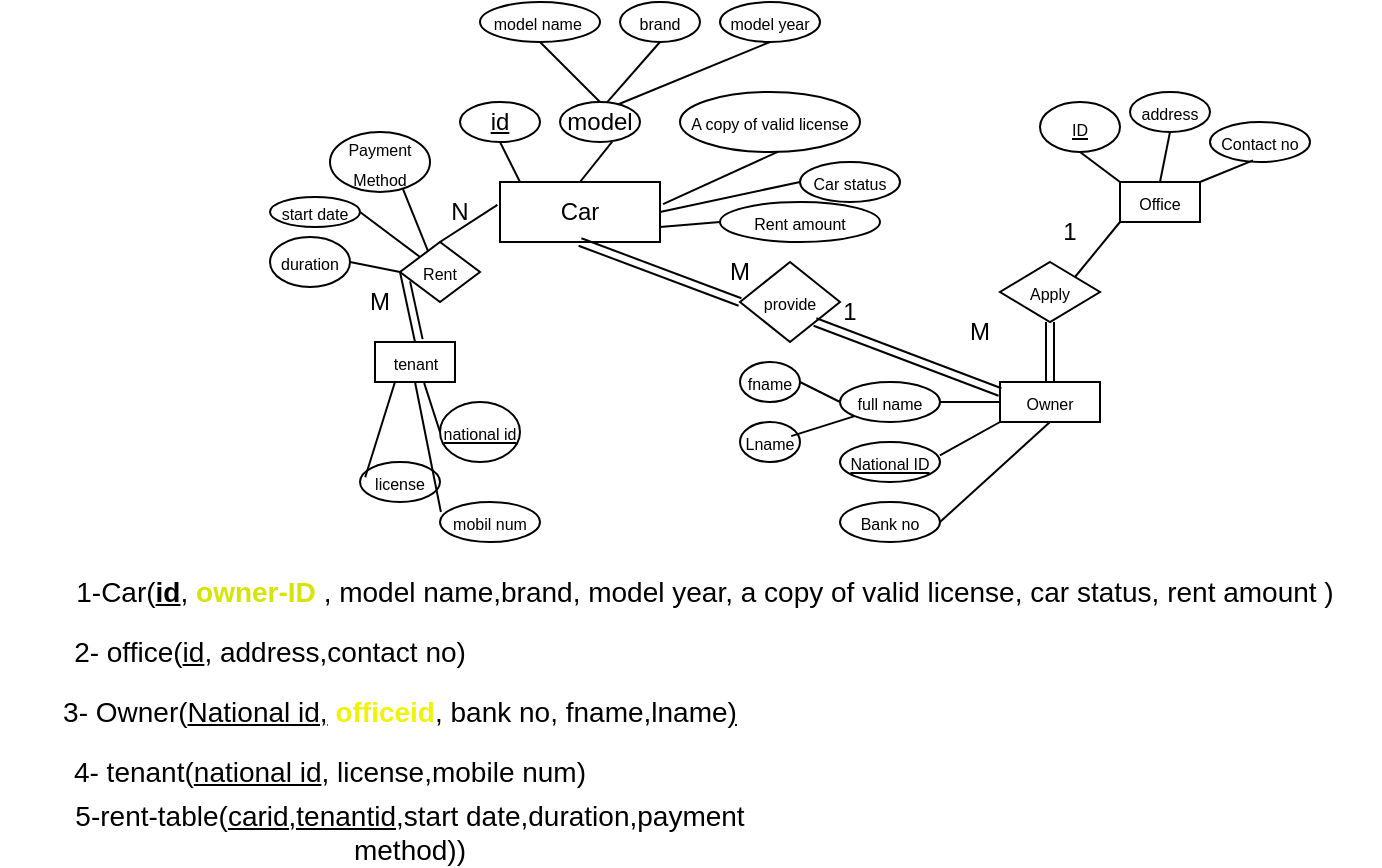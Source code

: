 <mxfile version="24.7.8" pages="4">
  <diagram id="9Nt8GTICYehEesQw2iDX" name="care rental">
    <mxGraphModel dx="1050" dy="629" grid="1" gridSize="10" guides="1" tooltips="1" connect="1" arrows="1" fold="1" page="1" pageScale="1" pageWidth="850" pageHeight="1100" math="0" shadow="0">
      <root>
        <mxCell id="0" />
        <mxCell id="1" parent="0" />
        <mxCell id="KXiXMz8kZ8tg4A6hz5RU-1" value="Car" style="rounded=0;whiteSpace=wrap;html=1;" vertex="1" parent="1">
          <mxGeometry x="300" y="170" width="80" height="30" as="geometry" />
        </mxCell>
        <mxCell id="KXiXMz8kZ8tg4A6hz5RU-2" value="&lt;u&gt;id&lt;/u&gt;" style="ellipse;whiteSpace=wrap;html=1;" vertex="1" parent="1">
          <mxGeometry x="280" y="130" width="40" height="20" as="geometry" />
        </mxCell>
        <mxCell id="KXiXMz8kZ8tg4A6hz5RU-3" value="&lt;font style=&quot;font-size: 8px;&quot;&gt;model year&lt;/font&gt;" style="ellipse;whiteSpace=wrap;html=1;" vertex="1" parent="1">
          <mxGeometry x="410" y="80" width="50" height="20" as="geometry" />
        </mxCell>
        <mxCell id="KXiXMz8kZ8tg4A6hz5RU-4" value="&lt;font style=&quot;font-size: 8px;&quot;&gt;brand&lt;/font&gt;" style="ellipse;whiteSpace=wrap;html=1;" vertex="1" parent="1">
          <mxGeometry x="360" y="80" width="40" height="20" as="geometry" />
        </mxCell>
        <mxCell id="KXiXMz8kZ8tg4A6hz5RU-5" value="&lt;font style=&quot;font-size: 8px;&quot;&gt;model name&amp;nbsp;&lt;/font&gt;" style="ellipse;whiteSpace=wrap;html=1;" vertex="1" parent="1">
          <mxGeometry x="290" y="80" width="60" height="20" as="geometry" />
        </mxCell>
        <mxCell id="KXiXMz8kZ8tg4A6hz5RU-6" value="model" style="ellipse;whiteSpace=wrap;html=1;" vertex="1" parent="1">
          <mxGeometry x="330" y="130" width="40" height="20" as="geometry" />
        </mxCell>
        <mxCell id="KXiXMz8kZ8tg4A6hz5RU-7" value="" style="endArrow=none;html=1;rounded=0;exitX=0.5;exitY=0;exitDx=0;exitDy=0;entryX=0.5;entryY=1;entryDx=0;entryDy=0;" edge="1" parent="1" source="KXiXMz8kZ8tg4A6hz5RU-6" target="KXiXMz8kZ8tg4A6hz5RU-5">
          <mxGeometry width="50" height="50" relative="1" as="geometry">
            <mxPoint x="550" y="210" as="sourcePoint" />
            <mxPoint x="600" y="160" as="targetPoint" />
          </mxGeometry>
        </mxCell>
        <mxCell id="KXiXMz8kZ8tg4A6hz5RU-8" value="" style="endArrow=none;html=1;rounded=0;entryX=0.5;entryY=1;entryDx=0;entryDy=0;exitX=0.585;exitY=0.016;exitDx=0;exitDy=0;exitPerimeter=0;" edge="1" parent="1" source="KXiXMz8kZ8tg4A6hz5RU-6" target="KXiXMz8kZ8tg4A6hz5RU-4">
          <mxGeometry width="50" height="50" relative="1" as="geometry">
            <mxPoint x="350" y="128" as="sourcePoint" />
            <mxPoint x="600" y="160" as="targetPoint" />
          </mxGeometry>
        </mxCell>
        <mxCell id="KXiXMz8kZ8tg4A6hz5RU-9" value="" style="endArrow=none;html=1;rounded=0;exitX=0.731;exitY=0.055;exitDx=0;exitDy=0;exitPerimeter=0;entryX=0.5;entryY=1;entryDx=0;entryDy=0;" edge="1" parent="1" source="KXiXMz8kZ8tg4A6hz5RU-6" target="KXiXMz8kZ8tg4A6hz5RU-3">
          <mxGeometry width="50" height="50" relative="1" as="geometry">
            <mxPoint x="550" y="210" as="sourcePoint" />
            <mxPoint x="600" y="160" as="targetPoint" />
          </mxGeometry>
        </mxCell>
        <mxCell id="KXiXMz8kZ8tg4A6hz5RU-10" value="" style="endArrow=none;html=1;rounded=0;exitX=0.5;exitY=0;exitDx=0;exitDy=0;entryX=0.653;entryY=0.991;entryDx=0;entryDy=0;entryPerimeter=0;" edge="1" parent="1" source="KXiXMz8kZ8tg4A6hz5RU-1" target="KXiXMz8kZ8tg4A6hz5RU-6">
          <mxGeometry width="50" height="50" relative="1" as="geometry">
            <mxPoint x="550" y="210" as="sourcePoint" />
            <mxPoint x="600" y="160" as="targetPoint" />
          </mxGeometry>
        </mxCell>
        <mxCell id="KXiXMz8kZ8tg4A6hz5RU-11" value="" style="endArrow=none;html=1;rounded=0;exitX=0.125;exitY=0;exitDx=0;exitDy=0;exitPerimeter=0;entryX=0.5;entryY=1;entryDx=0;entryDy=0;" edge="1" parent="1" source="KXiXMz8kZ8tg4A6hz5RU-1" target="KXiXMz8kZ8tg4A6hz5RU-2">
          <mxGeometry width="50" height="50" relative="1" as="geometry">
            <mxPoint x="550" y="210" as="sourcePoint" />
            <mxPoint x="600" y="160" as="targetPoint" />
          </mxGeometry>
        </mxCell>
        <mxCell id="KXiXMz8kZ8tg4A6hz5RU-12" value="&lt;font style=&quot;font-size: 8px;&quot;&gt;A copy of valid license&lt;/font&gt;" style="ellipse;whiteSpace=wrap;html=1;" vertex="1" parent="1">
          <mxGeometry x="390" y="125" width="90" height="30" as="geometry" />
        </mxCell>
        <mxCell id="KXiXMz8kZ8tg4A6hz5RU-13" value="" style="endArrow=none;html=1;rounded=0;exitX=1.019;exitY=0.368;exitDx=0;exitDy=0;exitPerimeter=0;entryX=0.543;entryY=0.997;entryDx=0;entryDy=0;entryPerimeter=0;" edge="1" parent="1" source="KXiXMz8kZ8tg4A6hz5RU-1" target="KXiXMz8kZ8tg4A6hz5RU-12">
          <mxGeometry width="50" height="50" relative="1" as="geometry">
            <mxPoint x="550" y="220" as="sourcePoint" />
            <mxPoint x="600" y="170" as="targetPoint" />
          </mxGeometry>
        </mxCell>
        <mxCell id="KXiXMz8kZ8tg4A6hz5RU-14" value="&lt;font style=&quot;font-size: 8px;&quot;&gt;Rent amount&lt;/font&gt;" style="ellipse;whiteSpace=wrap;html=1;" vertex="1" parent="1">
          <mxGeometry x="410" y="180" width="80" height="20" as="geometry" />
        </mxCell>
        <mxCell id="KXiXMz8kZ8tg4A6hz5RU-15" value="" style="endArrow=none;html=1;rounded=0;exitX=1;exitY=0.75;exitDx=0;exitDy=0;" edge="1" parent="1" source="KXiXMz8kZ8tg4A6hz5RU-1">
          <mxGeometry width="50" height="50" relative="1" as="geometry">
            <mxPoint x="550" y="220" as="sourcePoint" />
            <mxPoint x="410" y="190" as="targetPoint" />
          </mxGeometry>
        </mxCell>
        <mxCell id="KXiXMz8kZ8tg4A6hz5RU-16" value="&lt;font style=&quot;font-size: 8px;&quot;&gt;Car status&lt;/font&gt;" style="ellipse;whiteSpace=wrap;html=1;" vertex="1" parent="1">
          <mxGeometry x="450" y="160" width="50" height="20" as="geometry" />
        </mxCell>
        <mxCell id="KXiXMz8kZ8tg4A6hz5RU-17" value="" style="endArrow=none;html=1;rounded=0;exitX=1;exitY=0.5;exitDx=0;exitDy=0;entryX=0;entryY=0.5;entryDx=0;entryDy=0;" edge="1" parent="1" source="KXiXMz8kZ8tg4A6hz5RU-1" target="KXiXMz8kZ8tg4A6hz5RU-16">
          <mxGeometry width="50" height="50" relative="1" as="geometry">
            <mxPoint x="550" y="230" as="sourcePoint" />
            <mxPoint x="600" y="180" as="targetPoint" />
          </mxGeometry>
        </mxCell>
        <mxCell id="KXiXMz8kZ8tg4A6hz5RU-18" value="&lt;font style=&quot;font-size: 8px;&quot;&gt;Office&lt;/font&gt;" style="rounded=0;whiteSpace=wrap;html=1;" vertex="1" parent="1">
          <mxGeometry x="610" y="170" width="40" height="20" as="geometry" />
        </mxCell>
        <mxCell id="KXiXMz8kZ8tg4A6hz5RU-19" value="&lt;font style=&quot;font-size: 8px;&quot;&gt;&lt;u&gt;ID&lt;/u&gt;&lt;/font&gt;" style="ellipse;whiteSpace=wrap;html=1;" vertex="1" parent="1">
          <mxGeometry x="570" y="130" width="40" height="25" as="geometry" />
        </mxCell>
        <mxCell id="KXiXMz8kZ8tg4A6hz5RU-20" value="&lt;font style=&quot;font-size: 8px;&quot;&gt;Contact no&lt;/font&gt;" style="ellipse;whiteSpace=wrap;html=1;" vertex="1" parent="1">
          <mxGeometry x="655" y="140" width="50" height="20" as="geometry" />
        </mxCell>
        <mxCell id="KXiXMz8kZ8tg4A6hz5RU-21" value="&lt;font style=&quot;font-size: 8px;&quot;&gt;address&lt;/font&gt;" style="ellipse;whiteSpace=wrap;html=1;" vertex="1" parent="1">
          <mxGeometry x="615" y="125" width="40" height="20" as="geometry" />
        </mxCell>
        <mxCell id="KXiXMz8kZ8tg4A6hz5RU-22" value="" style="endArrow=none;html=1;rounded=0;entryX=0;entryY=0;entryDx=0;entryDy=0;exitX=0.5;exitY=1;exitDx=0;exitDy=0;" edge="1" parent="1" source="KXiXMz8kZ8tg4A6hz5RU-19" target="KXiXMz8kZ8tg4A6hz5RU-18">
          <mxGeometry width="50" height="50" relative="1" as="geometry">
            <mxPoint x="550" y="240" as="sourcePoint" />
            <mxPoint x="600" y="190" as="targetPoint" />
          </mxGeometry>
        </mxCell>
        <mxCell id="KXiXMz8kZ8tg4A6hz5RU-23" value="" style="endArrow=none;html=1;rounded=0;entryX=0.5;entryY=0;entryDx=0;entryDy=0;exitX=0.5;exitY=1;exitDx=0;exitDy=0;" edge="1" parent="1" source="KXiXMz8kZ8tg4A6hz5RU-21" target="KXiXMz8kZ8tg4A6hz5RU-18">
          <mxGeometry width="50" height="50" relative="1" as="geometry">
            <mxPoint x="550" y="240" as="sourcePoint" />
            <mxPoint x="600" y="190" as="targetPoint" />
          </mxGeometry>
        </mxCell>
        <mxCell id="KXiXMz8kZ8tg4A6hz5RU-24" value="" style="endArrow=none;html=1;rounded=0;entryX=1;entryY=0;entryDx=0;entryDy=0;exitX=0.43;exitY=0.96;exitDx=0;exitDy=0;exitPerimeter=0;" edge="1" parent="1" source="KXiXMz8kZ8tg4A6hz5RU-20" target="KXiXMz8kZ8tg4A6hz5RU-18">
          <mxGeometry width="50" height="50" relative="1" as="geometry">
            <mxPoint x="550" y="240" as="sourcePoint" />
            <mxPoint x="600" y="190" as="targetPoint" />
          </mxGeometry>
        </mxCell>
        <mxCell id="KXiXMz8kZ8tg4A6hz5RU-25" value="&lt;font style=&quot;font-size: 8px;&quot;&gt;Owner&lt;/font&gt;" style="rounded=0;whiteSpace=wrap;html=1;" vertex="1" parent="1">
          <mxGeometry x="550" y="270" width="50" height="20" as="geometry" />
        </mxCell>
        <mxCell id="KXiXMz8kZ8tg4A6hz5RU-26" value="&lt;font style=&quot;font-size: 8px;&quot;&gt;full name&lt;/font&gt;" style="ellipse;whiteSpace=wrap;html=1;" vertex="1" parent="1">
          <mxGeometry x="470" y="270" width="50" height="20" as="geometry" />
        </mxCell>
        <mxCell id="KXiXMz8kZ8tg4A6hz5RU-27" value="&lt;font style=&quot;font-size: 8px;&quot;&gt;fname&lt;/font&gt;" style="ellipse;whiteSpace=wrap;html=1;" vertex="1" parent="1">
          <mxGeometry x="420" y="260" width="30" height="20" as="geometry" />
        </mxCell>
        <mxCell id="KXiXMz8kZ8tg4A6hz5RU-28" value="&lt;font style=&quot;font-size: 8px;&quot;&gt;Lname&lt;/font&gt;" style="ellipse;whiteSpace=wrap;html=1;" vertex="1" parent="1">
          <mxGeometry x="420" y="290" width="30" height="20" as="geometry" />
        </mxCell>
        <mxCell id="KXiXMz8kZ8tg4A6hz5RU-29" value="&lt;font style=&quot;font-size: 8px;&quot;&gt;&lt;u&gt;National ID&lt;/u&gt;&lt;/font&gt;" style="ellipse;whiteSpace=wrap;html=1;" vertex="1" parent="1">
          <mxGeometry x="470" y="300" width="50" height="20" as="geometry" />
        </mxCell>
        <mxCell id="KXiXMz8kZ8tg4A6hz5RU-30" value="&lt;font style=&quot;font-size: 8px;&quot;&gt;Bank no&lt;/font&gt;" style="ellipse;whiteSpace=wrap;html=1;" vertex="1" parent="1">
          <mxGeometry x="470" y="330" width="50" height="20" as="geometry" />
        </mxCell>
        <mxCell id="KXiXMz8kZ8tg4A6hz5RU-31" value="" style="endArrow=none;html=1;rounded=0;exitX=0;exitY=0.5;exitDx=0;exitDy=0;entryX=1;entryY=0.5;entryDx=0;entryDy=0;" edge="1" parent="1" source="KXiXMz8kZ8tg4A6hz5RU-26" target="KXiXMz8kZ8tg4A6hz5RU-27">
          <mxGeometry width="50" height="50" relative="1" as="geometry">
            <mxPoint x="610" y="320" as="sourcePoint" />
            <mxPoint x="450.0" y="260" as="targetPoint" />
          </mxGeometry>
        </mxCell>
        <mxCell id="KXiXMz8kZ8tg4A6hz5RU-32" value="" style="endArrow=none;html=1;rounded=0;exitX=0;exitY=1;exitDx=0;exitDy=0;entryX=1;entryY=1;entryDx=0;entryDy=0;" edge="1" parent="1" source="KXiXMz8kZ8tg4A6hz5RU-26">
          <mxGeometry width="50" height="50" relative="1" as="geometry">
            <mxPoint x="610" y="320" as="sourcePoint" />
            <mxPoint x="445.607" y="297.071" as="targetPoint" />
          </mxGeometry>
        </mxCell>
        <mxCell id="KXiXMz8kZ8tg4A6hz5RU-33" value="" style="endArrow=none;html=1;rounded=0;exitX=1;exitY=0.5;exitDx=0;exitDy=0;entryX=0;entryY=0.5;entryDx=0;entryDy=0;" edge="1" parent="1" source="KXiXMz8kZ8tg4A6hz5RU-26" target="KXiXMz8kZ8tg4A6hz5RU-25">
          <mxGeometry width="50" height="50" relative="1" as="geometry">
            <mxPoint x="550" y="320" as="sourcePoint" />
            <mxPoint x="600" y="270" as="targetPoint" />
          </mxGeometry>
        </mxCell>
        <mxCell id="KXiXMz8kZ8tg4A6hz5RU-34" value="" style="endArrow=none;html=1;rounded=0;exitX=0.999;exitY=0.335;exitDx=0;exitDy=0;exitPerimeter=0;entryX=0;entryY=1;entryDx=0;entryDy=0;" edge="1" parent="1" source="KXiXMz8kZ8tg4A6hz5RU-29" target="KXiXMz8kZ8tg4A6hz5RU-25">
          <mxGeometry width="50" height="50" relative="1" as="geometry">
            <mxPoint x="550" y="320" as="sourcePoint" />
            <mxPoint x="600" y="270" as="targetPoint" />
          </mxGeometry>
        </mxCell>
        <mxCell id="KXiXMz8kZ8tg4A6hz5RU-35" value="" style="endArrow=none;html=1;rounded=0;exitX=1;exitY=0.5;exitDx=0;exitDy=0;entryX=0.5;entryY=1;entryDx=0;entryDy=0;" edge="1" parent="1" source="KXiXMz8kZ8tg4A6hz5RU-30" target="KXiXMz8kZ8tg4A6hz5RU-25">
          <mxGeometry width="50" height="50" relative="1" as="geometry">
            <mxPoint x="550" y="320" as="sourcePoint" />
            <mxPoint x="600" y="270" as="targetPoint" />
          </mxGeometry>
        </mxCell>
        <mxCell id="KXiXMz8kZ8tg4A6hz5RU-36" value="&lt;font style=&quot;font-size: 8px;&quot;&gt;Payment Method&lt;/font&gt;" style="ellipse;whiteSpace=wrap;html=1;" vertex="1" parent="1">
          <mxGeometry x="215" y="145" width="50" height="30" as="geometry" />
        </mxCell>
        <mxCell id="KXiXMz8kZ8tg4A6hz5RU-37" value="&lt;font style=&quot;font-size: 8px;&quot;&gt;duration&lt;/font&gt;" style="ellipse;whiteSpace=wrap;html=1;" vertex="1" parent="1">
          <mxGeometry x="185" y="197.5" width="40" height="25" as="geometry" />
        </mxCell>
        <mxCell id="KXiXMz8kZ8tg4A6hz5RU-38" value="&lt;font style=&quot;font-size: 8px;&quot;&gt;start date&lt;/font&gt;" style="ellipse;whiteSpace=wrap;html=1;" vertex="1" parent="1">
          <mxGeometry x="185" y="177.5" width="45" height="15" as="geometry" />
        </mxCell>
        <mxCell id="KXiXMz8kZ8tg4A6hz5RU-39" value="&lt;font style=&quot;font-size: 8px;&quot;&gt;Apply&lt;/font&gt;" style="rhombus;whiteSpace=wrap;html=1;" vertex="1" parent="1">
          <mxGeometry x="550" y="210" width="50" height="30" as="geometry" />
        </mxCell>
        <mxCell id="KXiXMz8kZ8tg4A6hz5RU-41" value="" style="endArrow=none;html=1;rounded=0;exitX=1;exitY=0;exitDx=0;exitDy=0;entryX=0;entryY=1;entryDx=0;entryDy=0;" edge="1" parent="1" source="KXiXMz8kZ8tg4A6hz5RU-39" target="KXiXMz8kZ8tg4A6hz5RU-18">
          <mxGeometry width="50" height="50" relative="1" as="geometry">
            <mxPoint x="550" y="290" as="sourcePoint" />
            <mxPoint x="600" y="240" as="targetPoint" />
          </mxGeometry>
        </mxCell>
        <mxCell id="KXiXMz8kZ8tg4A6hz5RU-42" value="M" style="text;html=1;align=center;verticalAlign=middle;whiteSpace=wrap;rounded=0;" vertex="1" parent="1">
          <mxGeometry x="530" y="240" width="20" height="10" as="geometry" />
        </mxCell>
        <mxCell id="KXiXMz8kZ8tg4A6hz5RU-43" value="1" style="text;html=1;align=center;verticalAlign=middle;whiteSpace=wrap;rounded=0;" vertex="1" parent="1">
          <mxGeometry x="580" y="190" width="10" height="10" as="geometry" />
        </mxCell>
        <mxCell id="KXiXMz8kZ8tg4A6hz5RU-44" value="&lt;font style=&quot;font-size: 8px;&quot;&gt;provide&lt;/font&gt;" style="rhombus;whiteSpace=wrap;html=1;" vertex="1" parent="1">
          <mxGeometry x="420" y="210" width="50" height="40" as="geometry" />
        </mxCell>
        <mxCell id="KXiXMz8kZ8tg4A6hz5RU-47" value="M" style="text;html=1;align=center;verticalAlign=middle;whiteSpace=wrap;rounded=0;" vertex="1" parent="1">
          <mxGeometry x="410" y="210" width="20" height="10" as="geometry" />
        </mxCell>
        <mxCell id="KXiXMz8kZ8tg4A6hz5RU-48" value="1" style="text;html=1;align=center;verticalAlign=middle;whiteSpace=wrap;rounded=0;" vertex="1" parent="1">
          <mxGeometry x="465" y="230" width="20" height="10" as="geometry" />
        </mxCell>
        <mxCell id="KXiXMz8kZ8tg4A6hz5RU-51" value="&lt;font style=&quot;font-size: 8px;&quot;&gt;tenant&lt;/font&gt;" style="rounded=0;whiteSpace=wrap;html=1;" vertex="1" parent="1">
          <mxGeometry x="237.5" y="250" width="40" height="20" as="geometry" />
        </mxCell>
        <mxCell id="KXiXMz8kZ8tg4A6hz5RU-52" value="&lt;u&gt;&lt;font style=&quot;font-size: 8px;&quot;&gt;national id&lt;/font&gt;&lt;/u&gt;" style="ellipse;whiteSpace=wrap;html=1;" vertex="1" parent="1">
          <mxGeometry x="270" y="280" width="40" height="30" as="geometry" />
        </mxCell>
        <mxCell id="KXiXMz8kZ8tg4A6hz5RU-53" value="&lt;font style=&quot;font-size: 8px;&quot;&gt;mobil num&lt;/font&gt;" style="ellipse;whiteSpace=wrap;html=1;" vertex="1" parent="1">
          <mxGeometry x="270" y="330" width="50" height="20" as="geometry" />
        </mxCell>
        <mxCell id="KXiXMz8kZ8tg4A6hz5RU-54" value="&lt;font style=&quot;font-size: 8px;&quot;&gt;license&lt;/font&gt;" style="ellipse;whiteSpace=wrap;html=1;" vertex="1" parent="1">
          <mxGeometry x="230" y="310" width="40" height="20" as="geometry" />
        </mxCell>
        <mxCell id="KXiXMz8kZ8tg4A6hz5RU-55" value="" style="endArrow=none;html=1;rounded=0;entryX=0.614;entryY=1.021;entryDx=0;entryDy=0;exitX=0;exitY=0.5;exitDx=0;exitDy=0;entryPerimeter=0;" edge="1" parent="1" source="KXiXMz8kZ8tg4A6hz5RU-52" target="KXiXMz8kZ8tg4A6hz5RU-51">
          <mxGeometry width="50" height="50" relative="1" as="geometry">
            <mxPoint x="147.5" y="290" as="sourcePoint" />
            <mxPoint x="197.5" y="240" as="targetPoint" />
          </mxGeometry>
        </mxCell>
        <mxCell id="KXiXMz8kZ8tg4A6hz5RU-56" value="" style="endArrow=none;html=1;rounded=0;exitX=0.5;exitY=1;exitDx=0;exitDy=0;entryX=0.009;entryY=0.25;entryDx=0;entryDy=0;entryPerimeter=0;" edge="1" parent="1" source="KXiXMz8kZ8tg4A6hz5RU-51" target="KXiXMz8kZ8tg4A6hz5RU-53">
          <mxGeometry width="50" height="50" relative="1" as="geometry">
            <mxPoint x="147.5" y="290" as="sourcePoint" />
            <mxPoint x="197.5" y="240" as="targetPoint" />
          </mxGeometry>
        </mxCell>
        <mxCell id="KXiXMz8kZ8tg4A6hz5RU-57" value="" style="endArrow=none;html=1;rounded=0;exitX=0.25;exitY=1;exitDx=0;exitDy=0;entryX=0.065;entryY=0.382;entryDx=0;entryDy=0;entryPerimeter=0;" edge="1" parent="1" source="KXiXMz8kZ8tg4A6hz5RU-51" target="KXiXMz8kZ8tg4A6hz5RU-54">
          <mxGeometry width="50" height="50" relative="1" as="geometry">
            <mxPoint x="147.5" y="290" as="sourcePoint" />
            <mxPoint x="197.5" y="240" as="targetPoint" />
          </mxGeometry>
        </mxCell>
        <mxCell id="KXiXMz8kZ8tg4A6hz5RU-58" value="&lt;font style=&quot;font-size: 8px;&quot;&gt;Rent&lt;/font&gt;" style="rhombus;whiteSpace=wrap;html=1;" vertex="1" parent="1">
          <mxGeometry x="250" y="200" width="40" height="30" as="geometry" />
        </mxCell>
        <mxCell id="KXiXMz8kZ8tg4A6hz5RU-59" value="" style="endArrow=none;html=1;rounded=0;exitX=0;exitY=0.5;exitDx=0;exitDy=0;entryX=0.5;entryY=0;entryDx=0;entryDy=0;" edge="1" parent="1" source="KXiXMz8kZ8tg4A6hz5RU-58" target="KXiXMz8kZ8tg4A6hz5RU-51">
          <mxGeometry width="50" height="50" relative="1" as="geometry">
            <mxPoint x="470" y="290" as="sourcePoint" />
            <mxPoint x="520" y="240" as="targetPoint" />
          </mxGeometry>
        </mxCell>
        <mxCell id="KXiXMz8kZ8tg4A6hz5RU-60" value="" style="endArrow=none;html=1;rounded=0;exitX=0.595;exitY=-0.072;exitDx=0;exitDy=0;entryX=0.126;entryY=0.656;entryDx=0;entryDy=0;entryPerimeter=0;exitPerimeter=0;" edge="1" parent="1" source="KXiXMz8kZ8tg4A6hz5RU-51" target="KXiXMz8kZ8tg4A6hz5RU-58">
          <mxGeometry width="50" height="50" relative="1" as="geometry">
            <mxPoint x="470" y="290" as="sourcePoint" />
            <mxPoint x="520" y="240" as="targetPoint" />
          </mxGeometry>
        </mxCell>
        <mxCell id="KXiXMz8kZ8tg4A6hz5RU-61" value="" style="endArrow=none;html=1;rounded=0;exitX=0.5;exitY=0;exitDx=0;exitDy=0;entryX=-0.016;entryY=0.381;entryDx=0;entryDy=0;entryPerimeter=0;" edge="1" parent="1" source="KXiXMz8kZ8tg4A6hz5RU-58" target="KXiXMz8kZ8tg4A6hz5RU-1">
          <mxGeometry width="50" height="50" relative="1" as="geometry">
            <mxPoint x="470" y="290" as="sourcePoint" />
            <mxPoint x="520" y="240" as="targetPoint" />
          </mxGeometry>
        </mxCell>
        <mxCell id="KXiXMz8kZ8tg4A6hz5RU-62" value="M" style="text;html=1;align=center;verticalAlign=middle;whiteSpace=wrap;rounded=0;" vertex="1" parent="1">
          <mxGeometry x="230" y="222.5" width="20" height="15" as="geometry" />
        </mxCell>
        <mxCell id="KXiXMz8kZ8tg4A6hz5RU-63" value="N" style="text;html=1;align=center;verticalAlign=middle;whiteSpace=wrap;rounded=0;" vertex="1" parent="1">
          <mxGeometry x="270" y="180" width="20" height="10" as="geometry" />
        </mxCell>
        <mxCell id="KXiXMz8kZ8tg4A6hz5RU-64" value="" style="endArrow=none;html=1;rounded=0;exitX=0;exitY=0.5;exitDx=0;exitDy=0;entryX=1;entryY=0.5;entryDx=0;entryDy=0;" edge="1" parent="1" source="KXiXMz8kZ8tg4A6hz5RU-58" target="KXiXMz8kZ8tg4A6hz5RU-37">
          <mxGeometry width="50" height="50" relative="1" as="geometry">
            <mxPoint x="410" y="270" as="sourcePoint" />
            <mxPoint x="460" y="220" as="targetPoint" />
          </mxGeometry>
        </mxCell>
        <mxCell id="KXiXMz8kZ8tg4A6hz5RU-65" value="" style="endArrow=none;html=1;rounded=0;exitX=0;exitY=0;exitDx=0;exitDy=0;entryX=1;entryY=0.5;entryDx=0;entryDy=0;" edge="1" parent="1" source="KXiXMz8kZ8tg4A6hz5RU-58" target="KXiXMz8kZ8tg4A6hz5RU-38">
          <mxGeometry width="50" height="50" relative="1" as="geometry">
            <mxPoint x="410" y="270" as="sourcePoint" />
            <mxPoint x="460" y="220" as="targetPoint" />
          </mxGeometry>
        </mxCell>
        <mxCell id="KXiXMz8kZ8tg4A6hz5RU-66" value="" style="endArrow=none;html=1;rounded=0;entryX=0.349;entryY=0.149;entryDx=0;entryDy=0;entryPerimeter=0;exitX=0.73;exitY=0.954;exitDx=0;exitDy=0;exitPerimeter=0;" edge="1" parent="1" source="KXiXMz8kZ8tg4A6hz5RU-36" target="KXiXMz8kZ8tg4A6hz5RU-58">
          <mxGeometry width="50" height="50" relative="1" as="geometry">
            <mxPoint x="410" y="270" as="sourcePoint" />
            <mxPoint x="460" y="220" as="targetPoint" />
          </mxGeometry>
        </mxCell>
        <mxCell id="KXiXMz8kZ8tg4A6hz5RU-68" value="&lt;font style=&quot;font-size: 14px;&quot;&gt;1-Car(&lt;u&gt;&lt;b&gt;id&lt;/b&gt;&lt;/u&gt;, &lt;font color=&quot;#d5e407&quot;&gt;&lt;b&gt;owner-ID &lt;/b&gt;&lt;/font&gt;, model name,brand, model year, a copy of valid license, car status, rent amount )&lt;/font&gt;" style="text;html=1;align=center;verticalAlign=middle;whiteSpace=wrap;rounded=0;" vertex="1" parent="1">
          <mxGeometry x="65" y="360" width="675" height="30" as="geometry" />
        </mxCell>
        <mxCell id="KXiXMz8kZ8tg4A6hz5RU-69" value="&lt;font style=&quot;font-size: 14px;&quot;&gt;2- office(&lt;u&gt;id&lt;/u&gt;, address,contact no)&lt;/font&gt;" style="text;html=1;align=center;verticalAlign=middle;whiteSpace=wrap;rounded=0;" vertex="1" parent="1">
          <mxGeometry x="50" y="390" width="270" height="30" as="geometry" />
        </mxCell>
        <mxCell id="KXiXMz8kZ8tg4A6hz5RU-70" value="&lt;font style=&quot;font-size: 14px;&quot;&gt;3- Owner(&lt;u&gt;National id,&lt;/u&gt;&amp;nbsp;&lt;font color=&quot;#eef20d&quot;&gt;&lt;b&gt;officeid&lt;/b&gt;&lt;/font&gt;, bank no, fname,lname&lt;u&gt;)&lt;/u&gt;&lt;/font&gt;" style="text;html=1;align=center;verticalAlign=middle;whiteSpace=wrap;rounded=0;" vertex="1" parent="1">
          <mxGeometry x="80" y="420" width="340" height="30" as="geometry" />
        </mxCell>
        <mxCell id="KXiXMz8kZ8tg4A6hz5RU-71" value="&lt;font style=&quot;font-size: 14px;&quot;&gt;4- tenant(&lt;u&gt;national id&lt;/u&gt;, license,mobile num)&lt;/font&gt;" style="text;html=1;align=center;verticalAlign=middle;whiteSpace=wrap;rounded=0;" vertex="1" parent="1">
          <mxGeometry x="70" y="450" width="290" height="30" as="geometry" />
        </mxCell>
        <mxCell id="KXiXMz8kZ8tg4A6hz5RU-72" value="&lt;font style=&quot;font-size: 14px;&quot;&gt;5-rent-table(&lt;u&gt;carid,tenantid&lt;/u&gt;,start date,duration,payment method))&lt;/font&gt;" style="text;html=1;align=center;verticalAlign=middle;whiteSpace=wrap;rounded=0;" vertex="1" parent="1">
          <mxGeometry x="80" y="480" width="350" height="30" as="geometry" />
        </mxCell>
        <mxCell id="GOl_24Z3CTXpqp8vcumB-1" value="" style="shape=link;html=1;rounded=0;exitX=0.5;exitY=1;exitDx=0;exitDy=0;" edge="1" parent="1" source="KXiXMz8kZ8tg4A6hz5RU-1">
          <mxGeometry width="100" relative="1" as="geometry">
            <mxPoint x="380" y="270" as="sourcePoint" />
            <mxPoint x="420" y="230" as="targetPoint" />
          </mxGeometry>
        </mxCell>
        <mxCell id="GOl_24Z3CTXpqp8vcumB-2" value="" style="shape=link;html=1;rounded=0;exitX=1;exitY=1;exitDx=0;exitDy=0;entryX=0;entryY=0.25;entryDx=0;entryDy=0;" edge="1" parent="1" source="KXiXMz8kZ8tg4A6hz5RU-44" target="KXiXMz8kZ8tg4A6hz5RU-25">
          <mxGeometry width="100" relative="1" as="geometry">
            <mxPoint x="380" y="270" as="sourcePoint" />
            <mxPoint x="480" y="270" as="targetPoint" />
          </mxGeometry>
        </mxCell>
        <mxCell id="GOl_24Z3CTXpqp8vcumB-4" value="" style="shape=link;html=1;rounded=0;exitX=0.5;exitY=1;exitDx=0;exitDy=0;entryX=0.5;entryY=0;entryDx=0;entryDy=0;" edge="1" parent="1" source="KXiXMz8kZ8tg4A6hz5RU-39" target="KXiXMz8kZ8tg4A6hz5RU-25">
          <mxGeometry width="100" relative="1" as="geometry">
            <mxPoint x="380" y="270" as="sourcePoint" />
            <mxPoint x="480" y="270" as="targetPoint" />
          </mxGeometry>
        </mxCell>
      </root>
    </mxGraphModel>
  </diagram>
  <diagram name="medical analysis" id="hKoiR-p2pjy5ix2_Ggup">
    <mxGraphModel dx="1313" dy="786" grid="1" gridSize="10" guides="1" tooltips="1" connect="1" arrows="1" fold="1" page="1" pageScale="1" pageWidth="850" pageHeight="1100" math="0" shadow="0">
      <root>
        <mxCell id="0" />
        <mxCell id="1" parent="0" />
        <mxCell id="nGJVegaLEnlhwHrPuXhA-1" value="branch" style="rounded=0;whiteSpace=wrap;html=1;" parent="1" vertex="1">
          <mxGeometry x="140" y="210" width="90" height="40" as="geometry" />
        </mxCell>
        <mxCell id="nGJVegaLEnlhwHrPuXhA-2" value="&lt;u&gt;code&lt;/u&gt;" style="ellipse;whiteSpace=wrap;html=1;" parent="1" vertex="1">
          <mxGeometry x="20" y="190" width="70" height="50" as="geometry" />
        </mxCell>
        <mxCell id="nGJVegaLEnlhwHrPuXhA-3" value="short name" style="ellipse;whiteSpace=wrap;html=1;" parent="1" vertex="1">
          <mxGeometry x="50" y="140" width="70" height="50" as="geometry" />
        </mxCell>
        <mxCell id="nGJVegaLEnlhwHrPuXhA-4" value="address" style="ellipse;whiteSpace=wrap;html=1;" parent="1" vertex="1">
          <mxGeometry x="140" y="130" width="80" height="50" as="geometry" />
        </mxCell>
        <mxCell id="nGJVegaLEnlhwHrPuXhA-5" value="city" style="ellipse;whiteSpace=wrap;html=1;" parent="1" vertex="1">
          <mxGeometry x="110" y="60" width="70" height="50" as="geometry" />
        </mxCell>
        <mxCell id="nGJVegaLEnlhwHrPuXhA-6" value="building no" style="ellipse;whiteSpace=wrap;html=1;" parent="1" vertex="1">
          <mxGeometry x="230" y="90" width="70" height="40" as="geometry" />
        </mxCell>
        <mxCell id="nGJVegaLEnlhwHrPuXhA-7" value="street" style="ellipse;whiteSpace=wrap;html=1;" parent="1" vertex="1">
          <mxGeometry x="180" y="60" width="70" height="40" as="geometry" />
        </mxCell>
        <mxCell id="nGJVegaLEnlhwHrPuXhA-9" value="" style="endArrow=none;html=1;rounded=0;exitX=1;exitY=0.5;exitDx=0;exitDy=0;" parent="1" source="nGJVegaLEnlhwHrPuXhA-2" edge="1">
          <mxGeometry width="50" height="50" relative="1" as="geometry">
            <mxPoint x="400" y="340" as="sourcePoint" />
            <mxPoint x="140" y="240" as="targetPoint" />
          </mxGeometry>
        </mxCell>
        <mxCell id="nGJVegaLEnlhwHrPuXhA-10" value="" style="endArrow=none;html=1;rounded=0;exitX=1;exitY=1;exitDx=0;exitDy=0;entryX=0.116;entryY=0.125;entryDx=0;entryDy=0;entryPerimeter=0;" parent="1" source="nGJVegaLEnlhwHrPuXhA-3" target="nGJVegaLEnlhwHrPuXhA-1" edge="1">
          <mxGeometry width="50" height="50" relative="1" as="geometry">
            <mxPoint x="400" y="340" as="sourcePoint" />
            <mxPoint x="450" y="290" as="targetPoint" />
          </mxGeometry>
        </mxCell>
        <mxCell id="nGJVegaLEnlhwHrPuXhA-11" value="" style="endArrow=none;html=1;rounded=0;exitX=0.5;exitY=0;exitDx=0;exitDy=0;entryX=0.41;entryY=0.964;entryDx=0;entryDy=0;entryPerimeter=0;" parent="1" source="nGJVegaLEnlhwHrPuXhA-1" target="nGJVegaLEnlhwHrPuXhA-4" edge="1">
          <mxGeometry width="50" height="50" relative="1" as="geometry">
            <mxPoint x="400" y="340" as="sourcePoint" />
            <mxPoint x="450" y="290" as="targetPoint" />
          </mxGeometry>
        </mxCell>
        <mxCell id="nGJVegaLEnlhwHrPuXhA-12" value="" style="endArrow=none;html=1;rounded=0;exitX=0;exitY=0;exitDx=0;exitDy=0;entryX=0.5;entryY=1;entryDx=0;entryDy=0;" parent="1" source="nGJVegaLEnlhwHrPuXhA-4" target="nGJVegaLEnlhwHrPuXhA-5" edge="1">
          <mxGeometry width="50" height="50" relative="1" as="geometry">
            <mxPoint x="400" y="340" as="sourcePoint" />
            <mxPoint x="450" y="290" as="targetPoint" />
          </mxGeometry>
        </mxCell>
        <mxCell id="nGJVegaLEnlhwHrPuXhA-13" value="" style="endArrow=none;html=1;rounded=0;exitX=0.71;exitY=0.132;exitDx=0;exitDy=0;exitPerimeter=0;entryX=0.343;entryY=0.915;entryDx=0;entryDy=0;entryPerimeter=0;" parent="1" source="nGJVegaLEnlhwHrPuXhA-4" target="nGJVegaLEnlhwHrPuXhA-7" edge="1">
          <mxGeometry width="50" height="50" relative="1" as="geometry">
            <mxPoint x="400" y="340" as="sourcePoint" />
            <mxPoint x="450" y="290" as="targetPoint" />
          </mxGeometry>
        </mxCell>
        <mxCell id="nGJVegaLEnlhwHrPuXhA-14" value="" style="endArrow=none;html=1;rounded=0;exitX=0.93;exitY=0.692;exitDx=0;exitDy=0;exitPerimeter=0;entryX=0.246;entryY=0.945;entryDx=0;entryDy=0;entryPerimeter=0;" parent="1" source="nGJVegaLEnlhwHrPuXhA-4" target="nGJVegaLEnlhwHrPuXhA-6" edge="1">
          <mxGeometry width="50" height="50" relative="1" as="geometry">
            <mxPoint x="400" y="340" as="sourcePoint" />
            <mxPoint x="280" y="140" as="targetPoint" />
          </mxGeometry>
        </mxCell>
        <mxCell id="nGJVegaLEnlhwHrPuXhA-15" value="test" style="rounded=0;whiteSpace=wrap;html=1;" parent="1" vertex="1">
          <mxGeometry x="155" y="490" width="90" height="40" as="geometry" />
        </mxCell>
        <mxCell id="nGJVegaLEnlhwHrPuXhA-16" value="provide" style="rhombus;whiteSpace=wrap;html=1;" parent="1" vertex="1">
          <mxGeometry x="150" y="325" width="60" height="70" as="geometry" />
        </mxCell>
        <mxCell id="nGJVegaLEnlhwHrPuXhA-17" value="" style="endArrow=none;html=1;rounded=0;exitX=0.5;exitY=0;exitDx=0;exitDy=0;entryX=0.447;entryY=0.911;entryDx=0;entryDy=0;entryPerimeter=0;" parent="1" source="nGJVegaLEnlhwHrPuXhA-15" target="nGJVegaLEnlhwHrPuXhA-16" edge="1">
          <mxGeometry width="50" height="50" relative="1" as="geometry">
            <mxPoint x="420" y="460" as="sourcePoint" />
            <mxPoint x="206.42" y="462.23" as="targetPoint" />
          </mxGeometry>
        </mxCell>
        <mxCell id="nGJVegaLEnlhwHrPuXhA-18" value="" style="endArrow=none;html=1;rounded=0;exitX=0.5;exitY=0;exitDx=0;exitDy=0;entryX=0.5;entryY=1;entryDx=0;entryDy=0;" parent="1" source="nGJVegaLEnlhwHrPuXhA-16" target="nGJVegaLEnlhwHrPuXhA-1" edge="1">
          <mxGeometry width="50" height="50" relative="1" as="geometry">
            <mxPoint x="400" y="340" as="sourcePoint" />
            <mxPoint x="450" y="290" as="targetPoint" />
          </mxGeometry>
        </mxCell>
        <mxCell id="nGJVegaLEnlhwHrPuXhA-19" value="&lt;u&gt;code&lt;/u&gt;" style="ellipse;whiteSpace=wrap;html=1;" parent="1" vertex="1">
          <mxGeometry x="50" y="480" width="50" height="30" as="geometry" />
        </mxCell>
        <mxCell id="nGJVegaLEnlhwHrPuXhA-20" value="duration" style="ellipse;whiteSpace=wrap;html=1;" parent="1" vertex="1">
          <mxGeometry x="125" y="550" width="50" height="30" as="geometry" />
        </mxCell>
        <mxCell id="nGJVegaLEnlhwHrPuXhA-21" value="cost" style="ellipse;whiteSpace=wrap;html=1;" parent="1" vertex="1">
          <mxGeometry x="85" y="540" width="40" height="30" as="geometry" />
        </mxCell>
        <mxCell id="nGJVegaLEnlhwHrPuXhA-22" value="name" style="ellipse;whiteSpace=wrap;html=1;" parent="1" vertex="1">
          <mxGeometry x="50" y="520" width="40" height="30" as="geometry" />
        </mxCell>
        <mxCell id="nGJVegaLEnlhwHrPuXhA-23" value="" style="endArrow=none;html=1;rounded=0;exitX=1;exitY=0.5;exitDx=0;exitDy=0;entryX=0;entryY=0;entryDx=0;entryDy=0;" parent="1" source="nGJVegaLEnlhwHrPuXhA-19" target="nGJVegaLEnlhwHrPuXhA-15" edge="1">
          <mxGeometry width="50" height="50" relative="1" as="geometry">
            <mxPoint x="420" y="460" as="sourcePoint" />
            <mxPoint x="470" y="410" as="targetPoint" />
          </mxGeometry>
        </mxCell>
        <mxCell id="nGJVegaLEnlhwHrPuXhA-24" value="" style="endArrow=none;html=1;rounded=0;exitX=1;exitY=0;exitDx=0;exitDy=0;entryX=0;entryY=0.25;entryDx=0;entryDy=0;" parent="1" source="nGJVegaLEnlhwHrPuXhA-22" target="nGJVegaLEnlhwHrPuXhA-15" edge="1">
          <mxGeometry width="50" height="50" relative="1" as="geometry">
            <mxPoint x="420" y="460" as="sourcePoint" />
            <mxPoint x="470" y="410" as="targetPoint" />
          </mxGeometry>
        </mxCell>
        <mxCell id="nGJVegaLEnlhwHrPuXhA-25" value="" style="endArrow=none;html=1;rounded=0;exitX=1;exitY=0;exitDx=0;exitDy=0;entryX=0;entryY=0.5;entryDx=0;entryDy=0;" parent="1" source="nGJVegaLEnlhwHrPuXhA-21" target="nGJVegaLEnlhwHrPuXhA-15" edge="1">
          <mxGeometry width="50" height="50" relative="1" as="geometry">
            <mxPoint x="420" y="460" as="sourcePoint" />
            <mxPoint x="470" y="410" as="targetPoint" />
          </mxGeometry>
        </mxCell>
        <mxCell id="nGJVegaLEnlhwHrPuXhA-26" value="" style="endArrow=none;html=1;rounded=0;exitX=0.5;exitY=0;exitDx=0;exitDy=0;entryX=0.136;entryY=1.005;entryDx=0;entryDy=0;entryPerimeter=0;" parent="1" source="nGJVegaLEnlhwHrPuXhA-20" target="nGJVegaLEnlhwHrPuXhA-15" edge="1">
          <mxGeometry width="50" height="50" relative="1" as="geometry">
            <mxPoint x="420" y="460" as="sourcePoint" />
            <mxPoint x="470" y="410" as="targetPoint" />
          </mxGeometry>
        </mxCell>
        <mxCell id="nGJVegaLEnlhwHrPuXhA-27" value="patient" style="rounded=0;whiteSpace=wrap;html=1;" parent="1" vertex="1">
          <mxGeometry x="390" y="490" width="90" height="40" as="geometry" />
        </mxCell>
        <mxCell id="nGJVegaLEnlhwHrPuXhA-28" value="&lt;u&gt;id&lt;/u&gt;" style="ellipse;whiteSpace=wrap;html=1;" parent="1" vertex="1">
          <mxGeometry x="330" y="550" width="40" height="30" as="geometry" />
        </mxCell>
        <mxCell id="nGJVegaLEnlhwHrPuXhA-29" value="fullname" style="ellipse;whiteSpace=wrap;html=1;" parent="1" vertex="1">
          <mxGeometry x="370" y="560" width="60" height="40" as="geometry" />
        </mxCell>
        <mxCell id="nGJVegaLEnlhwHrPuXhA-30" value="fname" style="ellipse;whiteSpace=wrap;html=1;" parent="1" vertex="1">
          <mxGeometry x="385" y="630" width="60" height="40" as="geometry" />
        </mxCell>
        <mxCell id="nGJVegaLEnlhwHrPuXhA-31" value="lname" style="ellipse;whiteSpace=wrap;html=1;" parent="1" vertex="1">
          <mxGeometry x="450" y="630" width="60" height="40" as="geometry" />
        </mxCell>
        <mxCell id="nGJVegaLEnlhwHrPuXhA-32" value="age" style="ellipse;whiteSpace=wrap;html=1;dashed=1;" parent="1" vertex="1">
          <mxGeometry x="430" y="565" width="50" height="30" as="geometry" />
        </mxCell>
        <mxCell id="nGJVegaLEnlhwHrPuXhA-33" value="chronic disease" style="ellipse;whiteSpace=wrap;html=1;" parent="1" vertex="1">
          <mxGeometry x="505" y="445" width="50" height="50" as="geometry" />
        </mxCell>
        <mxCell id="nGJVegaLEnlhwHrPuXhA-34" value="date of birth" style="ellipse;whiteSpace=wrap;html=1;" parent="1" vertex="1">
          <mxGeometry x="505" y="495" width="50" height="40" as="geometry" />
        </mxCell>
        <mxCell id="nGJVegaLEnlhwHrPuXhA-35" value="mobile no" style="ellipse;whiteSpace=wrap;html=1;" parent="1" vertex="1">
          <mxGeometry x="480" y="535" width="50" height="40" as="geometry" />
        </mxCell>
        <mxCell id="nGJVegaLEnlhwHrPuXhA-36" value="" style="endArrow=none;html=1;rounded=0;exitX=1;exitY=0;exitDx=0;exitDy=0;entryX=0.084;entryY=1.005;entryDx=0;entryDy=0;entryPerimeter=0;" parent="1" source="nGJVegaLEnlhwHrPuXhA-28" target="nGJVegaLEnlhwHrPuXhA-27" edge="1">
          <mxGeometry width="50" height="50" relative="1" as="geometry">
            <mxPoint x="420" y="460" as="sourcePoint" />
            <mxPoint x="470" y="410" as="targetPoint" />
          </mxGeometry>
        </mxCell>
        <mxCell id="nGJVegaLEnlhwHrPuXhA-37" value="" style="endArrow=none;html=1;rounded=0;exitX=0.62;exitY=1.015;exitDx=0;exitDy=0;exitPerimeter=0;entryX=0.5;entryY=0;entryDx=0;entryDy=0;" parent="1" source="nGJVegaLEnlhwHrPuXhA-29" target="nGJVegaLEnlhwHrPuXhA-30" edge="1">
          <mxGeometry width="50" height="50" relative="1" as="geometry">
            <mxPoint x="420" y="460" as="sourcePoint" />
            <mxPoint x="470" y="410" as="targetPoint" />
          </mxGeometry>
        </mxCell>
        <mxCell id="nGJVegaLEnlhwHrPuXhA-38" value="" style="endArrow=none;html=1;rounded=0;exitX=1;exitY=1;exitDx=0;exitDy=0;entryX=0.5;entryY=0;entryDx=0;entryDy=0;" parent="1" source="nGJVegaLEnlhwHrPuXhA-29" target="nGJVegaLEnlhwHrPuXhA-31" edge="1">
          <mxGeometry width="50" height="50" relative="1" as="geometry">
            <mxPoint x="420" y="460" as="sourcePoint" />
            <mxPoint x="470" y="410" as="targetPoint" />
          </mxGeometry>
        </mxCell>
        <mxCell id="nGJVegaLEnlhwHrPuXhA-39" value="" style="endArrow=none;html=1;rounded=0;exitX=0.5;exitY=0;exitDx=0;exitDy=0;" parent="1" source="nGJVegaLEnlhwHrPuXhA-29" edge="1">
          <mxGeometry width="50" height="50" relative="1" as="geometry">
            <mxPoint x="420" y="460" as="sourcePoint" />
            <mxPoint x="410" y="530" as="targetPoint" />
          </mxGeometry>
        </mxCell>
        <mxCell id="nGJVegaLEnlhwHrPuXhA-40" value="" style="endArrow=none;html=1;rounded=0;exitX=0.376;exitY=0.12;exitDx=0;exitDy=0;exitPerimeter=0;entryX=0.5;entryY=1;entryDx=0;entryDy=0;" parent="1" source="nGJVegaLEnlhwHrPuXhA-32" target="nGJVegaLEnlhwHrPuXhA-27" edge="1">
          <mxGeometry width="50" height="50" relative="1" as="geometry">
            <mxPoint x="420" y="460" as="sourcePoint" />
            <mxPoint x="470" y="410" as="targetPoint" />
          </mxGeometry>
        </mxCell>
        <mxCell id="nGJVegaLEnlhwHrPuXhA-41" value="" style="endArrow=none;html=1;rounded=0;exitX=1;exitY=0;exitDx=0;exitDy=0;entryX=0;entryY=0;entryDx=0;entryDy=0;" parent="1" source="nGJVegaLEnlhwHrPuXhA-27" target="nGJVegaLEnlhwHrPuXhA-33" edge="1">
          <mxGeometry width="50" height="50" relative="1" as="geometry">
            <mxPoint x="420" y="460" as="sourcePoint" />
            <mxPoint x="470" y="410" as="targetPoint" />
          </mxGeometry>
        </mxCell>
        <mxCell id="nGJVegaLEnlhwHrPuXhA-42" value="" style="endArrow=none;html=1;rounded=0;exitX=1;exitY=0.75;exitDx=0;exitDy=0;entryX=0;entryY=0;entryDx=0;entryDy=0;" parent="1" source="nGJVegaLEnlhwHrPuXhA-27" target="nGJVegaLEnlhwHrPuXhA-34" edge="1">
          <mxGeometry width="50" height="50" relative="1" as="geometry">
            <mxPoint x="420" y="460" as="sourcePoint" />
            <mxPoint x="470" y="410" as="targetPoint" />
          </mxGeometry>
        </mxCell>
        <mxCell id="nGJVegaLEnlhwHrPuXhA-43" value="" style="endArrow=none;html=1;rounded=0;exitX=1;exitY=1;exitDx=0;exitDy=0;entryX=0;entryY=0;entryDx=0;entryDy=0;" parent="1" source="nGJVegaLEnlhwHrPuXhA-27" target="nGJVegaLEnlhwHrPuXhA-35" edge="1">
          <mxGeometry width="50" height="50" relative="1" as="geometry">
            <mxPoint x="420" y="460" as="sourcePoint" />
            <mxPoint x="470" y="410" as="targetPoint" />
          </mxGeometry>
        </mxCell>
        <mxCell id="nGJVegaLEnlhwHrPuXhA-44" value="gender" style="ellipse;whiteSpace=wrap;html=1;" parent="1" vertex="1">
          <mxGeometry x="485" y="395" width="60" height="40" as="geometry" />
        </mxCell>
        <mxCell id="nGJVegaLEnlhwHrPuXhA-45" value="" style="endArrow=none;html=1;rounded=0;exitX=0.884;exitY=-0.115;exitDx=0;exitDy=0;exitPerimeter=0;entryX=0.083;entryY=0.675;entryDx=0;entryDy=0;entryPerimeter=0;" parent="1" source="nGJVegaLEnlhwHrPuXhA-27" edge="1">
          <mxGeometry width="50" height="50" relative="1" as="geometry">
            <mxPoint x="420" y="460" as="sourcePoint" />
            <mxPoint x="499.98" y="427" as="targetPoint" />
          </mxGeometry>
        </mxCell>
        <mxCell id="nGJVegaLEnlhwHrPuXhA-46" value="employee" style="rounded=0;whiteSpace=wrap;html=1;" parent="1" vertex="1">
          <mxGeometry x="525" y="146" width="80" height="35" as="geometry" />
        </mxCell>
        <mxCell id="nGJVegaLEnlhwHrPuXhA-47" value="salary" style="ellipse;whiteSpace=wrap;html=1;" parent="1" vertex="1">
          <mxGeometry x="575" y="51" width="50" height="40" as="geometry" />
        </mxCell>
        <mxCell id="nGJVegaLEnlhwHrPuXhA-48" value="full name" style="ellipse;whiteSpace=wrap;html=1;" parent="1" vertex="1">
          <mxGeometry x="500" y="51" width="60" height="40" as="geometry" />
        </mxCell>
        <mxCell id="nGJVegaLEnlhwHrPuXhA-49" value="&lt;u&gt;id&lt;/u&gt;" style="ellipse;whiteSpace=wrap;html=1;" parent="1" vertex="1">
          <mxGeometry x="475" y="96" width="50" height="20" as="geometry" />
        </mxCell>
        <mxCell id="nGJVegaLEnlhwHrPuXhA-50" value="lname" style="ellipse;whiteSpace=wrap;html=1;" parent="1" vertex="1">
          <mxGeometry x="525" width="60" height="40" as="geometry" />
        </mxCell>
        <mxCell id="nGJVegaLEnlhwHrPuXhA-51" value="fname" style="ellipse;whiteSpace=wrap;html=1;" parent="1" vertex="1">
          <mxGeometry x="475" width="60" height="40" as="geometry" />
        </mxCell>
        <mxCell id="nGJVegaLEnlhwHrPuXhA-52" value="team" style="ellipse;whiteSpace=wrap;html=1;" parent="1" vertex="1">
          <mxGeometry x="615" y="96" width="50" height="30" as="geometry" />
        </mxCell>
        <mxCell id="nGJVegaLEnlhwHrPuXhA-53" value="end time" style="ellipse;whiteSpace=wrap;html=1;" parent="1" vertex="1">
          <mxGeometry x="625" y="171" width="50" height="30" as="geometry" />
        </mxCell>
        <mxCell id="nGJVegaLEnlhwHrPuXhA-54" value="start time" style="ellipse;whiteSpace=wrap;html=1;" parent="1" vertex="1">
          <mxGeometry x="615" y="131" width="60" height="40" as="geometry" />
        </mxCell>
        <mxCell id="nGJVegaLEnlhwHrPuXhA-55" value="" style="endArrow=none;html=1;rounded=0;exitX=0.5;exitY=1;exitDx=0;exitDy=0;entryX=0;entryY=0.25;entryDx=0;entryDy=0;" parent="1" source="nGJVegaLEnlhwHrPuXhA-49" target="nGJVegaLEnlhwHrPuXhA-46" edge="1">
          <mxGeometry width="50" height="50" relative="1" as="geometry">
            <mxPoint x="400" y="290" as="sourcePoint" />
            <mxPoint x="450" y="240" as="targetPoint" />
          </mxGeometry>
        </mxCell>
        <mxCell id="nGJVegaLEnlhwHrPuXhA-56" value="" style="endArrow=none;html=1;rounded=0;exitX=0.397;exitY=0.945;exitDx=0;exitDy=0;exitPerimeter=0;entryX=0.135;entryY=-0.011;entryDx=0;entryDy=0;entryPerimeter=0;" parent="1" source="nGJVegaLEnlhwHrPuXhA-48" target="nGJVegaLEnlhwHrPuXhA-46" edge="1">
          <mxGeometry width="50" height="50" relative="1" as="geometry">
            <mxPoint x="515" y="291" as="sourcePoint" />
            <mxPoint x="565" y="241" as="targetPoint" />
          </mxGeometry>
        </mxCell>
        <mxCell id="nGJVegaLEnlhwHrPuXhA-57" value="" style="endArrow=none;html=1;rounded=0;exitX=0.627;exitY=0.995;exitDx=0;exitDy=0;exitPerimeter=0;" parent="1" edge="1">
          <mxGeometry width="50" height="50" relative="1" as="geometry">
            <mxPoint x="512.62" y="40.8" as="sourcePoint" />
            <mxPoint x="525" y="51" as="targetPoint" />
          </mxGeometry>
        </mxCell>
        <mxCell id="nGJVegaLEnlhwHrPuXhA-58" value="" style="endArrow=none;html=1;rounded=0;exitX=0.36;exitY=0.975;exitDx=0;exitDy=0;exitPerimeter=0;entryX=0.5;entryY=0;entryDx=0;entryDy=0;" parent="1" target="nGJVegaLEnlhwHrPuXhA-48" edge="1">
          <mxGeometry width="50" height="50" relative="1" as="geometry">
            <mxPoint x="556.6" y="40" as="sourcePoint" />
            <mxPoint x="565" y="241" as="targetPoint" />
          </mxGeometry>
        </mxCell>
        <mxCell id="nGJVegaLEnlhwHrPuXhA-59" value="" style="endArrow=none;html=1;rounded=0;exitX=0.5;exitY=0;exitDx=0;exitDy=0;entryX=0;entryY=1;entryDx=0;entryDy=0;" parent="1" source="nGJVegaLEnlhwHrPuXhA-46" target="nGJVegaLEnlhwHrPuXhA-47" edge="1">
          <mxGeometry width="50" height="50" relative="1" as="geometry">
            <mxPoint x="515" y="291" as="sourcePoint" />
            <mxPoint x="565" y="241" as="targetPoint" />
          </mxGeometry>
        </mxCell>
        <mxCell id="nGJVegaLEnlhwHrPuXhA-60" value="" style="endArrow=none;html=1;rounded=0;exitX=0.75;exitY=0;exitDx=0;exitDy=0;" parent="1" source="nGJVegaLEnlhwHrPuXhA-46" edge="1">
          <mxGeometry width="50" height="50" relative="1" as="geometry">
            <mxPoint x="515" y="291" as="sourcePoint" />
            <mxPoint x="625" y="121" as="targetPoint" />
          </mxGeometry>
        </mxCell>
        <mxCell id="nGJVegaLEnlhwHrPuXhA-61" value="" style="endArrow=none;html=1;rounded=0;exitX=1;exitY=0.25;exitDx=0;exitDy=0;entryX=0;entryY=1;entryDx=0;entryDy=0;" parent="1" source="nGJVegaLEnlhwHrPuXhA-46" target="nGJVegaLEnlhwHrPuXhA-54" edge="1">
          <mxGeometry width="50" height="50" relative="1" as="geometry">
            <mxPoint x="515" y="291" as="sourcePoint" />
            <mxPoint x="565" y="241" as="targetPoint" />
          </mxGeometry>
        </mxCell>
        <mxCell id="nGJVegaLEnlhwHrPuXhA-62" value="" style="endArrow=none;html=1;rounded=0;exitX=1;exitY=0.75;exitDx=0;exitDy=0;entryX=-0.008;entryY=0.3;entryDx=0;entryDy=0;entryPerimeter=0;" parent="1" source="nGJVegaLEnlhwHrPuXhA-46" target="nGJVegaLEnlhwHrPuXhA-53" edge="1">
          <mxGeometry width="50" height="50" relative="1" as="geometry">
            <mxPoint x="515" y="291" as="sourcePoint" />
            <mxPoint x="565" y="241" as="targetPoint" />
          </mxGeometry>
        </mxCell>
        <mxCell id="nGJVegaLEnlhwHrPuXhA-63" value="Test-performed" style="rhombus;whiteSpace=wrap;html=1;" parent="1" vertex="1">
          <mxGeometry x="270" y="410" width="90" height="80" as="geometry" />
        </mxCell>
        <mxCell id="nGJVegaLEnlhwHrPuXhA-70" value="time of performing test" style="ellipse;whiteSpace=wrap;html=1;" parent="1" vertex="1">
          <mxGeometry x="380" y="390" width="70" height="50" as="geometry" />
        </mxCell>
        <mxCell id="nGJVegaLEnlhwHrPuXhA-72" value="" style="endArrow=none;html=1;rounded=0;exitX=0.36;exitY=1.115;exitDx=0;exitDy=0;exitPerimeter=0;entryX=1;entryY=0;entryDx=0;entryDy=0;" parent="1" source="nGJVegaLEnlhwHrPuXhA-71" target="nGJVegaLEnlhwHrPuXhA-63" edge="1">
          <mxGeometry width="50" height="50" relative="1" as="geometry">
            <mxPoint x="400" y="290" as="sourcePoint" />
            <mxPoint x="450" y="240" as="targetPoint" />
          </mxGeometry>
        </mxCell>
        <mxCell id="nGJVegaLEnlhwHrPuXhA-73" value="" style="endArrow=none;html=1;rounded=0;exitX=0.84;exitY=0.363;exitDx=0;exitDy=0;exitPerimeter=0;entryX=0.069;entryY=0.74;entryDx=0;entryDy=0;entryPerimeter=0;" parent="1" source="nGJVegaLEnlhwHrPuXhA-63" target="nGJVegaLEnlhwHrPuXhA-70" edge="1">
          <mxGeometry width="50" height="50" relative="1" as="geometry">
            <mxPoint x="420" y="410" as="sourcePoint" />
            <mxPoint x="360.251" y="422.678" as="targetPoint" />
          </mxGeometry>
        </mxCell>
        <mxCell id="nGJVegaLEnlhwHrPuXhA-74" value="M" style="text;html=1;align=center;verticalAlign=middle;whiteSpace=wrap;rounded=0;" parent="1" vertex="1">
          <mxGeometry x="240" y="455" width="60" height="30" as="geometry" />
        </mxCell>
        <mxCell id="nGJVegaLEnlhwHrPuXhA-75" value="N" style="text;html=1;align=center;verticalAlign=middle;whiteSpace=wrap;rounded=0;" parent="1" vertex="1">
          <mxGeometry x="345" y="445" width="60" height="30" as="geometry" />
        </mxCell>
        <mxCell id="nGJVegaLEnlhwHrPuXhA-76" value="M" style="text;html=1;align=center;verticalAlign=middle;whiteSpace=wrap;rounded=0;" parent="1" vertex="1">
          <mxGeometry x="310" y="380" width="20" height="30" as="geometry" />
        </mxCell>
        <mxCell id="nGJVegaLEnlhwHrPuXhA-77" value="N" style="text;html=1;align=center;verticalAlign=middle;whiteSpace=wrap;rounded=0;" parent="1" vertex="1">
          <mxGeometry x="270" y="490" width="60" height="30" as="geometry" />
        </mxCell>
        <mxCell id="nGJVegaLEnlhwHrPuXhA-80" value="M" style="text;html=1;align=center;verticalAlign=middle;whiteSpace=wrap;rounded=0;" parent="1" vertex="1">
          <mxGeometry x="310" y="470" width="60" height="30" as="geometry" />
        </mxCell>
        <mxCell id="nGJVegaLEnlhwHrPuXhA-81" value="N" style="text;html=1;align=center;verticalAlign=middle;whiteSpace=wrap;rounded=0;" parent="1" vertex="1">
          <mxGeometry x="280" y="400" width="25" height="30" as="geometry" />
        </mxCell>
        <mxCell id="nGJVegaLEnlhwHrPuXhA-83" value="WORK" style="rhombus;whiteSpace=wrap;html=1;" parent="1" vertex="1">
          <mxGeometry x="360" y="81" width="60" height="60" as="geometry" />
        </mxCell>
        <mxCell id="nGJVegaLEnlhwHrPuXhA-87" value="" style="endArrow=none;html=1;rounded=0;entryX=0;entryY=0.5;entryDx=0;entryDy=0;exitX=0.933;exitY=-0.055;exitDx=0;exitDy=0;exitPerimeter=0;" parent="1" source="nGJVegaLEnlhwHrPuXhA-1" target="nGJVegaLEnlhwHrPuXhA-83" edge="1">
          <mxGeometry width="50" height="50" relative="1" as="geometry">
            <mxPoint x="220" y="160" as="sourcePoint" />
            <mxPoint x="450" y="240" as="targetPoint" />
          </mxGeometry>
        </mxCell>
        <mxCell id="nGJVegaLEnlhwHrPuXhA-89" value="M" style="text;html=1;align=center;verticalAlign=middle;whiteSpace=wrap;rounded=0;" parent="1" vertex="1">
          <mxGeometry x="415" y="90" width="30" height="30" as="geometry" />
        </mxCell>
        <mxCell id="nGJVegaLEnlhwHrPuXhA-90" value="Supervised" style="rhombus;whiteSpace=wrap;html=1;" parent="1" vertex="1">
          <mxGeometry x="525" y="206" width="75" height="50" as="geometry" />
        </mxCell>
        <mxCell id="nGJVegaLEnlhwHrPuXhA-91" value="" style="endArrow=none;html=1;rounded=0;exitX=0;exitY=0.5;exitDx=0;exitDy=0;entryX=0.125;entryY=1.086;entryDx=0;entryDy=0;entryPerimeter=0;" parent="1" source="nGJVegaLEnlhwHrPuXhA-90" target="nGJVegaLEnlhwHrPuXhA-46" edge="1">
          <mxGeometry width="50" height="50" relative="1" as="geometry">
            <mxPoint x="515" y="291" as="sourcePoint" />
            <mxPoint x="565" y="241" as="targetPoint" />
          </mxGeometry>
        </mxCell>
        <mxCell id="nGJVegaLEnlhwHrPuXhA-92" value="" style="endArrow=none;html=1;rounded=0;exitX=1;exitY=0.5;exitDx=0;exitDy=0;entryX=0.625;entryY=0.949;entryDx=0;entryDy=0;entryPerimeter=0;" parent="1" source="nGJVegaLEnlhwHrPuXhA-90" target="nGJVegaLEnlhwHrPuXhA-46" edge="1">
          <mxGeometry width="50" height="50" relative="1" as="geometry">
            <mxPoint x="515" y="291" as="sourcePoint" />
            <mxPoint x="565" y="241" as="targetPoint" />
          </mxGeometry>
        </mxCell>
        <mxCell id="nGJVegaLEnlhwHrPuXhA-93" value="1" style="text;html=1;align=center;verticalAlign=middle;whiteSpace=wrap;rounded=0;" parent="1" vertex="1">
          <mxGeometry x="345" y="181" width="30" height="30" as="geometry" />
        </mxCell>
        <mxCell id="nGJVegaLEnlhwHrPuXhA-95" value="M" style="text;html=1;align=center;verticalAlign=middle;whiteSpace=wrap;rounded=0;" parent="1" vertex="1">
          <mxGeometry x="535" y="181" width="60" height="30" as="geometry" />
        </mxCell>
        <mxCell id="nGJVegaLEnlhwHrPuXhA-97" value="Manage" style="rhombus;whiteSpace=wrap;html=1;" parent="1" vertex="1">
          <mxGeometry x="290" y="155" width="60" height="60" as="geometry" />
        </mxCell>
        <mxCell id="nGJVegaLEnlhwHrPuXhA-102" value="" style="endArrow=none;html=1;rounded=0;exitX=1;exitY=0.5;exitDx=0;exitDy=0;entryX=0;entryY=0.75;entryDx=0;entryDy=0;" parent="1" source="nGJVegaLEnlhwHrPuXhA-97" target="nGJVegaLEnlhwHrPuXhA-46" edge="1">
          <mxGeometry width="50" height="50" relative="1" as="geometry">
            <mxPoint x="400" y="290" as="sourcePoint" />
            <mxPoint x="450" y="240" as="targetPoint" />
          </mxGeometry>
        </mxCell>
        <mxCell id="nGJVegaLEnlhwHrPuXhA-71" value="date" style="ellipse;whiteSpace=wrap;html=1;" parent="1" vertex="1">
          <mxGeometry x="340" y="360" width="60" height="40" as="geometry" />
        </mxCell>
        <mxCell id="nGJVegaLEnlhwHrPuXhA-107" value="M" style="text;html=1;align=center;verticalAlign=middle;whiteSpace=wrap;rounded=0;" parent="1" vertex="1">
          <mxGeometry x="390" y="360" width="60" height="30" as="geometry" />
        </mxCell>
        <mxCell id="nGJVegaLEnlhwHrPuXhA-112" value="1" style="text;html=1;align=center;verticalAlign=middle;whiteSpace=wrap;rounded=0;" parent="1" vertex="1">
          <mxGeometry x="325" y="100" width="30" height="30" as="geometry" />
        </mxCell>
        <mxCell id="nGJVegaLEnlhwHrPuXhA-113" value="1" style="text;html=1;align=center;verticalAlign=middle;whiteSpace=wrap;rounded=0;" parent="1" vertex="1">
          <mxGeometry x="270" y="190" width="30" height="30" as="geometry" />
        </mxCell>
        <mxCell id="nGJVegaLEnlhwHrPuXhA-115" value="1" style="text;html=1;align=center;verticalAlign=middle;whiteSpace=wrap;rounded=0;" parent="1" vertex="1">
          <mxGeometry x="505" y="181" width="30" height="30" as="geometry" />
        </mxCell>
        <mxCell id="nGJVegaLEnlhwHrPuXhA-118" value="N" style="text;html=1;align=center;verticalAlign=middle;whiteSpace=wrap;rounded=0;" parent="1" vertex="1">
          <mxGeometry x="155" y="395" width="20" height="30" as="geometry" />
        </mxCell>
        <mxCell id="nGJVegaLEnlhwHrPuXhA-119" value="M" style="text;html=1;align=center;verticalAlign=middle;whiteSpace=wrap;rounded=0;" parent="1" vertex="1">
          <mxGeometry x="155" y="300" width="20" height="30" as="geometry" />
        </mxCell>
        <mxCell id="nGJVegaLEnlhwHrPuXhA-120" value="" style="shape=link;html=1;rounded=0;exitX=1;exitY=1;exitDx=0;exitDy=0;entryX=0.25;entryY=1;entryDx=0;entryDy=0;" parent="1" source="nGJVegaLEnlhwHrPuXhA-1" target="nGJVegaLEnlhwHrPuXhA-76" edge="1">
          <mxGeometry width="100" relative="1" as="geometry">
            <mxPoint x="300" y="270" as="sourcePoint" />
            <mxPoint x="470" y="400" as="targetPoint" />
          </mxGeometry>
        </mxCell>
        <mxCell id="nGJVegaLEnlhwHrPuXhA-121" value="Text" style="text;html=1;align=center;verticalAlign=middle;whiteSpace=wrap;rounded=0;" parent="1" vertex="1">
          <mxGeometry x="450" y="450" width="60" height="30" as="geometry" />
        </mxCell>
        <mxCell id="nGJVegaLEnlhwHrPuXhA-122" value="&lt;font style=&quot;font-size: 18px;&quot;&gt;1-branch(&lt;u&gt;code&lt;/u&gt;, &lt;b&gt;&lt;font color=&quot;#ffff33&quot;&gt;employeeid&lt;/font&gt;&lt;/b&gt;,name,city,streat, building no)&lt;/font&gt;&lt;div&gt;&lt;div&gt;&lt;span style=&quot;font-size: 18px; background-color: initial;&quot;&gt;2- test(&lt;/span&gt;&lt;u style=&quot;font-size: 18px; background-color: initial;&quot;&gt;code&lt;/u&gt;&lt;span style=&quot;font-size: 18px; background-color: initial;&quot;&gt;, name,cost,duration)&lt;/span&gt;&lt;div&gt;&lt;font style=&quot;font-size: 18px;&quot;&gt;3-patient(&lt;u&gt;id&lt;/u&gt;,fname,lname,date of birth, chronic disease,mobile no,gender)&lt;/font&gt;&lt;/div&gt;&lt;/div&gt;&lt;div&gt;&lt;font style=&quot;font-size: 18px;&quot;&gt;4-employ(&lt;u&gt;id&lt;/u&gt;,&lt;font color=&quot;#f2df07&quot;&gt;&lt;b&gt;managerid&lt;/b&gt;&lt;/font&gt;,&lt;font color=&quot;#c5dd08&quot;&gt;&lt;b&gt;branchid&lt;/b&gt;&lt;/font&gt;,fname,lname,salary,team,start time,end time)&lt;/font&gt;&lt;/div&gt;&lt;div&gt;&lt;font style=&quot;font-size: 18px;&quot;&gt;5-test-performend(&lt;u&gt;testid,patientid,branchid&lt;/u&gt;,date,time of performing test)&lt;/font&gt;&lt;/div&gt;&lt;/div&gt;&lt;div&gt;&lt;font style=&quot;font-size: 18px;&quot;&gt;6-provide(&lt;u&gt;testid,branchid&lt;/u&gt;)&lt;/font&gt;&lt;/div&gt;" style="text;html=1;align=left;verticalAlign=middle;whiteSpace=wrap;rounded=0;" parent="1" vertex="1">
          <mxGeometry x="90" y="730" width="680" height="30" as="geometry" />
        </mxCell>
        <mxCell id="nGJVegaLEnlhwHrPuXhA-123" value="" style="shape=link;html=1;rounded=0;entryX=1;entryY=0.5;entryDx=0;entryDy=0;exitX=0;exitY=0.5;exitDx=0;exitDy=0;" parent="1" source="nGJVegaLEnlhwHrPuXhA-97" target="nGJVegaLEnlhwHrPuXhA-1" edge="1">
          <mxGeometry width="100" relative="1" as="geometry">
            <mxPoint x="430" y="470" as="sourcePoint" />
            <mxPoint x="530" y="470" as="targetPoint" />
          </mxGeometry>
        </mxCell>
        <mxCell id="3fPynKDSk1pNUGTiqi3N-1" value="" style="shape=link;html=1;rounded=0;exitX=1;exitY=0.5;exitDx=0;exitDy=0;" edge="1" parent="1" source="nGJVegaLEnlhwHrPuXhA-15">
          <mxGeometry width="100" relative="1" as="geometry">
            <mxPoint x="460" y="380" as="sourcePoint" />
            <mxPoint x="290" y="470" as="targetPoint" />
          </mxGeometry>
        </mxCell>
        <mxCell id="9d6io1v2Oos_bcZKiyAw-1" value="" style="shape=link;html=1;rounded=0;exitX=1;exitY=1;exitDx=0;exitDy=0;entryX=0;entryY=0.5;entryDx=0;entryDy=0;" edge="1" parent="1" source="nGJVegaLEnlhwHrPuXhA-83" target="nGJVegaLEnlhwHrPuXhA-46">
          <mxGeometry width="100" relative="1" as="geometry">
            <mxPoint x="460" y="320" as="sourcePoint" />
            <mxPoint x="560" y="320" as="targetPoint" />
          </mxGeometry>
        </mxCell>
        <mxCell id="9d6io1v2Oos_bcZKiyAw-2" value="" style="shape=link;html=1;rounded=0;exitX=0.6;exitY=-0.258;exitDx=0;exitDy=0;exitPerimeter=0;entryX=0;entryY=0.5;entryDx=0;entryDy=0;" edge="1" parent="1" source="nGJVegaLEnlhwHrPuXhA-80" target="nGJVegaLEnlhwHrPuXhA-27">
          <mxGeometry width="100" relative="1" as="geometry">
            <mxPoint x="460" y="320" as="sourcePoint" />
            <mxPoint x="560" y="320" as="targetPoint" />
          </mxGeometry>
        </mxCell>
      </root>
    </mxGraphModel>
  </diagram>
  <diagram id="S6C5gv-EvpcR858EUBxi" name="take-away restaurant">
    <mxGraphModel dx="1050" dy="629" grid="1" gridSize="10" guides="1" tooltips="1" connect="1" arrows="1" fold="1" page="1" pageScale="1" pageWidth="850" pageHeight="1100" math="0" shadow="0">
      <root>
        <mxCell id="0" />
        <mxCell id="1" parent="0" />
        <mxCell id="ElWxshDjS4mOQ-qWsV00-1" value="branch" style="rounded=0;whiteSpace=wrap;html=1;" vertex="1" parent="1">
          <mxGeometry x="120" y="190" width="80" height="30" as="geometry" />
        </mxCell>
        <mxCell id="ElWxshDjS4mOQ-qWsV00-2" value="contact number" style="ellipse;whiteSpace=wrap;html=1;" vertex="1" parent="1">
          <mxGeometry y="250" width="100" height="60" as="geometry" />
        </mxCell>
        <mxCell id="ElWxshDjS4mOQ-qWsV00-3" value="address" style="ellipse;whiteSpace=wrap;html=1;" vertex="1" parent="1">
          <mxGeometry x="15" y="200" width="70" height="40" as="geometry" />
        </mxCell>
        <mxCell id="ElWxshDjS4mOQ-qWsV00-4" value="&lt;u&gt;id&lt;/u&gt;" style="ellipse;whiteSpace=wrap;html=1;" vertex="1" parent="1">
          <mxGeometry x="30" y="170" width="40" height="20" as="geometry" />
        </mxCell>
        <mxCell id="ElWxshDjS4mOQ-qWsV00-5" value="" style="endArrow=none;html=1;rounded=0;exitX=1;exitY=0.5;exitDx=0;exitDy=0;entryX=0;entryY=0.25;entryDx=0;entryDy=0;" edge="1" parent="1" source="ElWxshDjS4mOQ-qWsV00-4" target="ElWxshDjS4mOQ-qWsV00-1">
          <mxGeometry width="50" height="50" relative="1" as="geometry">
            <mxPoint x="400" y="340" as="sourcePoint" />
            <mxPoint x="450" y="290" as="targetPoint" />
          </mxGeometry>
        </mxCell>
        <mxCell id="ElWxshDjS4mOQ-qWsV00-6" value="" style="endArrow=none;html=1;rounded=0;exitX=1;exitY=0.5;exitDx=0;exitDy=0;entryX=0;entryY=0.5;entryDx=0;entryDy=0;" edge="1" parent="1" source="ElWxshDjS4mOQ-qWsV00-3" target="ElWxshDjS4mOQ-qWsV00-1">
          <mxGeometry width="50" height="50" relative="1" as="geometry">
            <mxPoint x="400" y="340" as="sourcePoint" />
            <mxPoint x="450" y="290" as="targetPoint" />
          </mxGeometry>
        </mxCell>
        <mxCell id="ElWxshDjS4mOQ-qWsV00-7" value="" style="endArrow=none;html=1;rounded=0;exitX=1;exitY=0;exitDx=0;exitDy=0;entryX=0;entryY=0.75;entryDx=0;entryDy=0;" edge="1" parent="1" source="ElWxshDjS4mOQ-qWsV00-2" target="ElWxshDjS4mOQ-qWsV00-1">
          <mxGeometry width="50" height="50" relative="1" as="geometry">
            <mxPoint x="400" y="340" as="sourcePoint" />
            <mxPoint x="450" y="290" as="targetPoint" />
          </mxGeometry>
        </mxCell>
        <mxCell id="ElWxshDjS4mOQ-qWsV00-8" value="staff member" style="rounded=0;whiteSpace=wrap;html=1;" vertex="1" parent="1">
          <mxGeometry x="140" y="430" width="90" height="40" as="geometry" />
        </mxCell>
        <mxCell id="ElWxshDjS4mOQ-qWsV00-9" value="fname" style="ellipse;whiteSpace=wrap;html=1;" vertex="1" parent="1">
          <mxGeometry x="40" y="420" width="60" height="40" as="geometry" />
        </mxCell>
        <mxCell id="ElWxshDjS4mOQ-qWsV00-10" value="address" style="ellipse;whiteSpace=wrap;html=1;" vertex="1" parent="1">
          <mxGeometry x="40" y="460" width="60" height="40" as="geometry" />
        </mxCell>
        <mxCell id="ElWxshDjS4mOQ-qWsV00-11" value="&lt;u&gt;id&lt;/u&gt;" style="ellipse;whiteSpace=wrap;html=1;" vertex="1" parent="1">
          <mxGeometry x="50" y="380" width="40" height="20" as="geometry" />
        </mxCell>
        <mxCell id="ElWxshDjS4mOQ-qWsV00-13" value="region" style="ellipse;whiteSpace=wrap;html=1;" vertex="1" parent="1">
          <mxGeometry x="70" y="510" width="40" height="20" as="geometry" />
        </mxCell>
        <mxCell id="ElWxshDjS4mOQ-qWsV00-14" value="city" style="ellipse;whiteSpace=wrap;html=1;" vertex="1" parent="1">
          <mxGeometry x="20" y="510" width="40" height="20" as="geometry" />
        </mxCell>
        <mxCell id="ElWxshDjS4mOQ-qWsV00-16" value="" style="endArrow=none;html=1;rounded=0;exitX=0.5;exitY=0;exitDx=0;exitDy=0;entryX=0;entryY=1;entryDx=0;entryDy=0;" edge="1" parent="1" source="ElWxshDjS4mOQ-qWsV00-14" target="ElWxshDjS4mOQ-qWsV00-10">
          <mxGeometry width="50" height="50" relative="1" as="geometry">
            <mxPoint x="330" y="340" as="sourcePoint" />
            <mxPoint x="380" y="290" as="targetPoint" />
          </mxGeometry>
        </mxCell>
        <mxCell id="ElWxshDjS4mOQ-qWsV00-17" value="" style="endArrow=none;html=1;rounded=0;exitX=0.5;exitY=0;exitDx=0;exitDy=0;entryX=1;entryY=1;entryDx=0;entryDy=0;" edge="1" parent="1" source="ElWxshDjS4mOQ-qWsV00-13" target="ElWxshDjS4mOQ-qWsV00-10">
          <mxGeometry width="50" height="50" relative="1" as="geometry">
            <mxPoint x="330" y="340" as="sourcePoint" />
            <mxPoint x="380" y="290" as="targetPoint" />
          </mxGeometry>
        </mxCell>
        <mxCell id="ElWxshDjS4mOQ-qWsV00-18" value="" style="endArrow=none;html=1;rounded=0;exitX=1;exitY=0.5;exitDx=0;exitDy=0;entryX=0;entryY=0.5;entryDx=0;entryDy=0;" edge="1" parent="1" source="ElWxshDjS4mOQ-qWsV00-9" target="ElWxshDjS4mOQ-qWsV00-8">
          <mxGeometry width="50" height="50" relative="1" as="geometry">
            <mxPoint x="330" y="340" as="sourcePoint" />
            <mxPoint x="380" y="290" as="targetPoint" />
          </mxGeometry>
        </mxCell>
        <mxCell id="ElWxshDjS4mOQ-qWsV00-19" value="" style="endArrow=none;html=1;rounded=0;exitX=1;exitY=0.5;exitDx=0;exitDy=0;entryX=0;entryY=0.25;entryDx=0;entryDy=0;" edge="1" parent="1" source="ElWxshDjS4mOQ-qWsV00-11" target="ElWxshDjS4mOQ-qWsV00-8">
          <mxGeometry width="50" height="50" relative="1" as="geometry">
            <mxPoint x="330" y="340" as="sourcePoint" />
            <mxPoint x="380" y="290" as="targetPoint" />
          </mxGeometry>
        </mxCell>
        <mxCell id="ElWxshDjS4mOQ-qWsV00-20" value="" style="endArrow=none;html=1;rounded=0;exitX=1;exitY=0.5;exitDx=0;exitDy=0;" edge="1" parent="1" source="ElWxshDjS4mOQ-qWsV00-10">
          <mxGeometry width="50" height="50" relative="1" as="geometry">
            <mxPoint x="330" y="340" as="sourcePoint" />
            <mxPoint x="140" y="460" as="targetPoint" />
          </mxGeometry>
        </mxCell>
        <mxCell id="ElWxshDjS4mOQ-qWsV00-21" value="salary" style="ellipse;whiteSpace=wrap;html=1;" vertex="1" parent="1">
          <mxGeometry x="210" y="520" width="50" height="40" as="geometry" />
        </mxCell>
        <mxCell id="ElWxshDjS4mOQ-qWsV00-22" value="joining date" style="ellipse;whiteSpace=wrap;html=1;" vertex="1" parent="1">
          <mxGeometry x="100" y="530" width="70" height="40" as="geometry" />
        </mxCell>
        <mxCell id="ElWxshDjS4mOQ-qWsV00-23" value="role" style="ellipse;whiteSpace=wrap;html=1;" vertex="1" parent="1">
          <mxGeometry x="170" y="520" width="40" height="20" as="geometry" />
        </mxCell>
        <mxCell id="ElWxshDjS4mOQ-qWsV00-24" value="" style="endArrow=none;html=1;rounded=0;exitX=0.5;exitY=0;exitDx=0;exitDy=0;entryX=0.25;entryY=1;entryDx=0;entryDy=0;" edge="1" parent="1" source="ElWxshDjS4mOQ-qWsV00-22" target="ElWxshDjS4mOQ-qWsV00-8">
          <mxGeometry width="50" height="50" relative="1" as="geometry">
            <mxPoint x="330" y="340" as="sourcePoint" />
            <mxPoint x="380" y="290" as="targetPoint" />
          </mxGeometry>
        </mxCell>
        <mxCell id="ElWxshDjS4mOQ-qWsV00-25" value="" style="endArrow=none;html=1;rounded=0;exitX=0.5;exitY=0;exitDx=0;exitDy=0;entryX=0.5;entryY=1;entryDx=0;entryDy=0;" edge="1" parent="1" source="ElWxshDjS4mOQ-qWsV00-23" target="ElWxshDjS4mOQ-qWsV00-8">
          <mxGeometry width="50" height="50" relative="1" as="geometry">
            <mxPoint x="330" y="340" as="sourcePoint" />
            <mxPoint x="380" y="290" as="targetPoint" />
          </mxGeometry>
        </mxCell>
        <mxCell id="ElWxshDjS4mOQ-qWsV00-26" value="" style="endArrow=none;html=1;rounded=0;exitX=0.5;exitY=0;exitDx=0;exitDy=0;entryX=0.75;entryY=1;entryDx=0;entryDy=0;" edge="1" parent="1" source="ElWxshDjS4mOQ-qWsV00-21" target="ElWxshDjS4mOQ-qWsV00-8">
          <mxGeometry width="50" height="50" relative="1" as="geometry">
            <mxPoint x="330" y="340" as="sourcePoint" />
            <mxPoint x="380" y="290" as="targetPoint" />
          </mxGeometry>
        </mxCell>
        <mxCell id="ElWxshDjS4mOQ-qWsV00-27" value="Customer" style="rounded=0;whiteSpace=wrap;html=1;" vertex="1" parent="1">
          <mxGeometry x="390" y="450" width="80" height="30" as="geometry" />
        </mxCell>
        <mxCell id="ElWxshDjS4mOQ-qWsV00-28" value="&lt;u&gt;code&lt;/u&gt;" style="ellipse;whiteSpace=wrap;html=1;" vertex="1" parent="1">
          <mxGeometry x="370" y="505" width="50" height="30" as="geometry" />
        </mxCell>
        <mxCell id="ElWxshDjS4mOQ-qWsV00-29" value="contact number" style="ellipse;whiteSpace=wrap;html=1;" vertex="1" parent="1">
          <mxGeometry x="480" y="500" width="90" height="40" as="geometry" />
        </mxCell>
        <mxCell id="ElWxshDjS4mOQ-qWsV00-30" value="name" style="ellipse;whiteSpace=wrap;html=1;" vertex="1" parent="1">
          <mxGeometry x="425" y="515" width="50" height="20" as="geometry" />
        </mxCell>
        <mxCell id="ElWxshDjS4mOQ-qWsV00-31" value="" style="endArrow=none;html=1;rounded=0;exitX=0.5;exitY=0;exitDx=0;exitDy=0;entryX=0.25;entryY=1;entryDx=0;entryDy=0;" edge="1" parent="1" source="ElWxshDjS4mOQ-qWsV00-28" target="ElWxshDjS4mOQ-qWsV00-27">
          <mxGeometry width="50" height="50" relative="1" as="geometry">
            <mxPoint x="330" y="340" as="sourcePoint" />
            <mxPoint x="380" y="290" as="targetPoint" />
          </mxGeometry>
        </mxCell>
        <mxCell id="ElWxshDjS4mOQ-qWsV00-32" value="" style="endArrow=none;html=1;rounded=0;exitX=0.5;exitY=0;exitDx=0;exitDy=0;" edge="1" parent="1" source="ElWxshDjS4mOQ-qWsV00-30">
          <mxGeometry width="50" height="50" relative="1" as="geometry">
            <mxPoint x="330" y="340" as="sourcePoint" />
            <mxPoint x="430" y="480" as="targetPoint" />
          </mxGeometry>
        </mxCell>
        <mxCell id="ElWxshDjS4mOQ-qWsV00-33" value="" style="endArrow=none;html=1;rounded=0;exitX=0.373;exitY=-0.025;exitDx=0;exitDy=0;exitPerimeter=0;entryX=0.895;entryY=1.073;entryDx=0;entryDy=0;entryPerimeter=0;" edge="1" parent="1" source="ElWxshDjS4mOQ-qWsV00-29" target="ElWxshDjS4mOQ-qWsV00-27">
          <mxGeometry width="50" height="50" relative="1" as="geometry">
            <mxPoint x="330" y="340" as="sourcePoint" />
            <mxPoint x="380" y="290" as="targetPoint" />
          </mxGeometry>
        </mxCell>
        <mxCell id="ElWxshDjS4mOQ-qWsV00-34" value="Menu" style="rounded=0;whiteSpace=wrap;html=1;" vertex="1" parent="1">
          <mxGeometry x="290" y="115" width="70" height="30" as="geometry" />
        </mxCell>
        <mxCell id="ElWxshDjS4mOQ-qWsV00-35" value="price" style="ellipse;whiteSpace=wrap;html=1;" vertex="1" parent="1">
          <mxGeometry x="370" y="85" width="40" height="20" as="geometry" />
        </mxCell>
        <mxCell id="ElWxshDjS4mOQ-qWsV00-36" value="name" style="ellipse;whiteSpace=wrap;html=1;" vertex="1" parent="1">
          <mxGeometry x="320" y="75" width="50" height="20" as="geometry" />
        </mxCell>
        <mxCell id="ElWxshDjS4mOQ-qWsV00-37" value="&lt;u&gt;code&lt;/u&gt;" style="ellipse;whiteSpace=wrap;html=1;" vertex="1" parent="1">
          <mxGeometry x="260" y="70" width="50" height="30" as="geometry" />
        </mxCell>
        <mxCell id="ElWxshDjS4mOQ-qWsV00-39" value="item catagory" style="ellipse;whiteSpace=wrap;html=1;" vertex="1" parent="1">
          <mxGeometry x="380" y="115" width="80" height="30" as="geometry" />
        </mxCell>
        <mxCell id="ElWxshDjS4mOQ-qWsV00-40" value="" style="endArrow=none;html=1;rounded=0;entryX=0;entryY=0;entryDx=0;entryDy=0;exitX=0.336;exitY=0.947;exitDx=0;exitDy=0;exitPerimeter=0;" edge="1" parent="1" source="ElWxshDjS4mOQ-qWsV00-37" target="ElWxshDjS4mOQ-qWsV00-34">
          <mxGeometry width="50" height="50" relative="1" as="geometry">
            <mxPoint x="170" y="265" as="sourcePoint" />
            <mxPoint x="220" y="215" as="targetPoint" />
          </mxGeometry>
        </mxCell>
        <mxCell id="ElWxshDjS4mOQ-qWsV00-41" value="" style="endArrow=none;html=1;rounded=0;entryX=0.669;entryY=0.007;entryDx=0;entryDy=0;entryPerimeter=0;" edge="1" parent="1" target="ElWxshDjS4mOQ-qWsV00-34">
          <mxGeometry width="50" height="50" relative="1" as="geometry">
            <mxPoint x="350" y="95" as="sourcePoint" />
            <mxPoint x="220" y="215" as="targetPoint" />
          </mxGeometry>
        </mxCell>
        <mxCell id="ElWxshDjS4mOQ-qWsV00-42" value="" style="endArrow=none;html=1;rounded=0;entryX=1;entryY=0.25;entryDx=0;entryDy=0;exitX=0;exitY=1;exitDx=0;exitDy=0;" edge="1" parent="1" source="ElWxshDjS4mOQ-qWsV00-35" target="ElWxshDjS4mOQ-qWsV00-34">
          <mxGeometry width="50" height="50" relative="1" as="geometry">
            <mxPoint x="170" y="265" as="sourcePoint" />
            <mxPoint x="220" y="215" as="targetPoint" />
          </mxGeometry>
        </mxCell>
        <mxCell id="ElWxshDjS4mOQ-qWsV00-43" value="" style="endArrow=none;html=1;rounded=0;entryX=1;entryY=0.75;entryDx=0;entryDy=0;exitX=0;exitY=1;exitDx=0;exitDy=0;" edge="1" parent="1" source="ElWxshDjS4mOQ-qWsV00-39" target="ElWxshDjS4mOQ-qWsV00-34">
          <mxGeometry width="50" height="50" relative="1" as="geometry">
            <mxPoint x="170" y="265" as="sourcePoint" />
            <mxPoint x="220" y="215" as="targetPoint" />
          </mxGeometry>
        </mxCell>
        <mxCell id="ElWxshDjS4mOQ-qWsV00-44" value="order" style="rounded=0;whiteSpace=wrap;html=1;" vertex="1" parent="1">
          <mxGeometry x="520" y="245" width="80" height="30" as="geometry" />
        </mxCell>
        <mxCell id="ElWxshDjS4mOQ-qWsV00-45" value="&lt;u&gt;id&lt;/u&gt;" style="ellipse;whiteSpace=wrap;html=1;" vertex="1" parent="1">
          <mxGeometry x="530" y="190" width="40" height="20" as="geometry" />
        </mxCell>
        <mxCell id="ElWxshDjS4mOQ-qWsV00-46" value="address" style="ellipse;whiteSpace=wrap;html=1;" vertex="1" parent="1">
          <mxGeometry x="580" y="190" width="50" height="30" as="geometry" />
        </mxCell>
        <mxCell id="ElWxshDjS4mOQ-qWsV00-47" value="total bill" style="ellipse;whiteSpace=wrap;html=1;" vertex="1" parent="1">
          <mxGeometry x="650" y="200" width="70" height="20" as="geometry" />
        </mxCell>
        <mxCell id="ElWxshDjS4mOQ-qWsV00-48" value="item ordered" style="ellipse;whiteSpace=wrap;html=1;" vertex="1" parent="1">
          <mxGeometry x="650" y="220" width="90" height="30" as="geometry" />
        </mxCell>
        <mxCell id="ElWxshDjS4mOQ-qWsV00-49" value="" style="endArrow=none;html=1;rounded=0;exitX=0.09;exitY=-0.067;exitDx=0;exitDy=0;entryX=0.5;entryY=1;entryDx=0;entryDy=0;exitPerimeter=0;" edge="1" parent="1" source="ElWxshDjS4mOQ-qWsV00-44" target="ElWxshDjS4mOQ-qWsV00-45">
          <mxGeometry width="50" height="50" relative="1" as="geometry">
            <mxPoint x="290" y="245" as="sourcePoint" />
            <mxPoint x="340" y="195" as="targetPoint" />
          </mxGeometry>
        </mxCell>
        <mxCell id="ElWxshDjS4mOQ-qWsV00-50" value="" style="endArrow=none;html=1;rounded=0;exitX=0.25;exitY=0;exitDx=0;exitDy=0;entryX=0;entryY=0.5;entryDx=0;entryDy=0;" edge="1" parent="1" source="ElWxshDjS4mOQ-qWsV00-44" target="ElWxshDjS4mOQ-qWsV00-46">
          <mxGeometry width="50" height="50" relative="1" as="geometry">
            <mxPoint x="290" y="245" as="sourcePoint" />
            <mxPoint x="340" y="195" as="targetPoint" />
          </mxGeometry>
        </mxCell>
        <mxCell id="ElWxshDjS4mOQ-qWsV00-51" value="" style="endArrow=none;html=1;rounded=0;exitX=0.5;exitY=0;exitDx=0;exitDy=0;entryX=0;entryY=0.5;entryDx=0;entryDy=0;" edge="1" parent="1" source="ElWxshDjS4mOQ-qWsV00-44" target="ElWxshDjS4mOQ-qWsV00-47">
          <mxGeometry width="50" height="50" relative="1" as="geometry">
            <mxPoint x="290" y="245" as="sourcePoint" />
            <mxPoint x="340" y="195" as="targetPoint" />
          </mxGeometry>
        </mxCell>
        <mxCell id="ElWxshDjS4mOQ-qWsV00-52" value="" style="endArrow=none;html=1;rounded=0;exitX=0;exitY=1;exitDx=0;exitDy=0;entryX=1;entryY=0;entryDx=0;entryDy=0;" edge="1" parent="1" source="ElWxshDjS4mOQ-qWsV00-48" target="ElWxshDjS4mOQ-qWsV00-44">
          <mxGeometry width="50" height="50" relative="1" as="geometry">
            <mxPoint x="290" y="245" as="sourcePoint" />
            <mxPoint x="340" y="195" as="targetPoint" />
          </mxGeometry>
        </mxCell>
        <mxCell id="ElWxshDjS4mOQ-qWsV00-53" value="time" style="ellipse;whiteSpace=wrap;html=1;" vertex="1" parent="1">
          <mxGeometry x="620" y="270" width="50" height="20" as="geometry" />
        </mxCell>
        <mxCell id="ElWxshDjS4mOQ-qWsV00-54" value="date" style="ellipse;whiteSpace=wrap;html=1;" vertex="1" parent="1">
          <mxGeometry x="680" y="250" width="60" height="30" as="geometry" />
        </mxCell>
        <mxCell id="ElWxshDjS4mOQ-qWsV00-56" value="" style="endArrow=none;html=1;rounded=0;entryX=1;entryY=0.5;entryDx=0;entryDy=0;exitX=0;exitY=0.5;exitDx=0;exitDy=0;" edge="1" parent="1" source="ElWxshDjS4mOQ-qWsV00-54" target="ElWxshDjS4mOQ-qWsV00-44">
          <mxGeometry width="50" height="50" relative="1" as="geometry">
            <mxPoint x="290" y="245" as="sourcePoint" />
            <mxPoint x="340" y="195" as="targetPoint" />
          </mxGeometry>
        </mxCell>
        <mxCell id="ElWxshDjS4mOQ-qWsV00-57" value="" style="endArrow=none;html=1;rounded=0;exitX=0.36;exitY=-0.09;exitDx=0;exitDy=0;exitPerimeter=0;entryX=1;entryY=0.75;entryDx=0;entryDy=0;" edge="1" parent="1" source="ElWxshDjS4mOQ-qWsV00-53" target="ElWxshDjS4mOQ-qWsV00-44">
          <mxGeometry width="50" height="50" relative="1" as="geometry">
            <mxPoint x="290" y="245" as="sourcePoint" />
            <mxPoint x="340" y="195" as="targetPoint" />
          </mxGeometry>
        </mxCell>
        <mxCell id="ElWxshDjS4mOQ-qWsV00-59" value="delivery boy" style="rounded=0;whiteSpace=wrap;html=1;" vertex="1" parent="1">
          <mxGeometry x="580" y="380" width="80" height="20" as="geometry" />
        </mxCell>
        <mxCell id="ElWxshDjS4mOQ-qWsV00-60" value="name" style="ellipse;whiteSpace=wrap;html=1;" vertex="1" parent="1">
          <mxGeometry x="690" y="410" width="60" height="30" as="geometry" />
        </mxCell>
        <mxCell id="ElWxshDjS4mOQ-qWsV00-61" value="Contact no" style="ellipse;whiteSpace=wrap;html=1;" vertex="1" parent="1">
          <mxGeometry x="700" y="380" width="70" height="20" as="geometry" />
        </mxCell>
        <mxCell id="ElWxshDjS4mOQ-qWsV00-62" value="&lt;u&gt;id&lt;/u&gt;" style="ellipse;whiteSpace=wrap;html=1;" vertex="1" parent="1">
          <mxGeometry x="690" y="350" width="50" height="20" as="geometry" />
        </mxCell>
        <mxCell id="ElWxshDjS4mOQ-qWsV00-63" value="" style="endArrow=none;html=1;rounded=0;exitX=1;exitY=0;exitDx=0;exitDy=0;entryX=0;entryY=0.5;entryDx=0;entryDy=0;" edge="1" parent="1" source="ElWxshDjS4mOQ-qWsV00-59" target="ElWxshDjS4mOQ-qWsV00-62">
          <mxGeometry width="50" height="50" relative="1" as="geometry">
            <mxPoint x="330" y="340" as="sourcePoint" />
            <mxPoint x="380" y="290" as="targetPoint" />
          </mxGeometry>
        </mxCell>
        <mxCell id="ElWxshDjS4mOQ-qWsV00-64" value="" style="endArrow=none;html=1;rounded=0;exitX=1;exitY=0.5;exitDx=0;exitDy=0;entryX=0;entryY=0.5;entryDx=0;entryDy=0;" edge="1" parent="1" source="ElWxshDjS4mOQ-qWsV00-59" target="ElWxshDjS4mOQ-qWsV00-61">
          <mxGeometry width="50" height="50" relative="1" as="geometry">
            <mxPoint x="330" y="340" as="sourcePoint" />
            <mxPoint x="380" y="290" as="targetPoint" />
          </mxGeometry>
        </mxCell>
        <mxCell id="ElWxshDjS4mOQ-qWsV00-65" value="" style="endArrow=none;html=1;rounded=0;exitX=0.92;exitY=0.87;exitDx=0;exitDy=0;exitPerimeter=0;entryX=0;entryY=0;entryDx=0;entryDy=0;" edge="1" parent="1" source="ElWxshDjS4mOQ-qWsV00-59" target="ElWxshDjS4mOQ-qWsV00-60">
          <mxGeometry width="50" height="50" relative="1" as="geometry">
            <mxPoint x="330" y="340" as="sourcePoint" />
            <mxPoint x="380" y="290" as="targetPoint" />
          </mxGeometry>
        </mxCell>
        <mxCell id="ElWxshDjS4mOQ-qWsV00-66" value="age" style="ellipse;whiteSpace=wrap;html=1;" vertex="1" parent="1">
          <mxGeometry x="260" y="490" width="50" height="30" as="geometry" />
        </mxCell>
        <mxCell id="ElWxshDjS4mOQ-qWsV00-67" value="" style="endArrow=none;html=1;rounded=0;exitX=1;exitY=0.75;exitDx=0;exitDy=0;entryX=0;entryY=0;entryDx=0;entryDy=0;" edge="1" parent="1" source="ElWxshDjS4mOQ-qWsV00-8" target="ElWxshDjS4mOQ-qWsV00-66">
          <mxGeometry width="50" height="50" relative="1" as="geometry">
            <mxPoint x="330" y="340" as="sourcePoint" />
            <mxPoint x="380" y="290" as="targetPoint" />
          </mxGeometry>
        </mxCell>
        <mxCell id="ElWxshDjS4mOQ-qWsV00-68" value="work" style="rhombus;whiteSpace=wrap;html=1;" vertex="1" parent="1">
          <mxGeometry x="110" y="300" width="40" height="50" as="geometry" />
        </mxCell>
        <mxCell id="ElWxshDjS4mOQ-qWsV00-69" value="ordered" style="rhombus;whiteSpace=wrap;html=1;" vertex="1" parent="1">
          <mxGeometry x="460" y="350" width="50" height="50" as="geometry" />
        </mxCell>
        <mxCell id="ElWxshDjS4mOQ-qWsV00-70" value="" style="shape=link;html=1;rounded=0;exitX=0;exitY=1;exitDx=0;exitDy=0;" edge="1" parent="1" source="ElWxshDjS4mOQ-qWsV00-44">
          <mxGeometry width="100" relative="1" as="geometry">
            <mxPoint x="310" y="320" as="sourcePoint" />
            <mxPoint x="485" y="350" as="targetPoint" />
          </mxGeometry>
        </mxCell>
        <mxCell id="ElWxshDjS4mOQ-qWsV00-72" value="M" style="text;html=1;align=center;verticalAlign=middle;whiteSpace=wrap;rounded=0;" vertex="1" parent="1">
          <mxGeometry x="500" y="330" width="20" height="30" as="geometry" />
        </mxCell>
        <mxCell id="ElWxshDjS4mOQ-qWsV00-73" value="" style="endArrow=none;html=1;rounded=0;exitX=0.75;exitY=0;exitDx=0;exitDy=0;entryX=0;entryY=0.5;entryDx=0;entryDy=0;" edge="1" parent="1" source="ElWxshDjS4mOQ-qWsV00-27" target="ElWxshDjS4mOQ-qWsV00-69">
          <mxGeometry width="50" height="50" relative="1" as="geometry">
            <mxPoint x="330" y="340" as="sourcePoint" />
            <mxPoint x="380" y="290" as="targetPoint" />
          </mxGeometry>
        </mxCell>
        <mxCell id="ElWxshDjS4mOQ-qWsV00-75" value="1" style="text;html=1;align=center;verticalAlign=middle;whiteSpace=wrap;rounded=0;" vertex="1" parent="1">
          <mxGeometry x="460" y="390" width="20" height="30" as="geometry" />
        </mxCell>
        <mxCell id="ElWxshDjS4mOQ-qWsV00-76" value="Manage" style="rhombus;whiteSpace=wrap;html=1;" vertex="1" parent="1">
          <mxGeometry x="180" y="300" width="50" height="50" as="geometry" />
        </mxCell>
        <mxCell id="ElWxshDjS4mOQ-qWsV00-77" value="" style="shape=link;html=1;rounded=0;exitX=0.67;exitY=1.02;exitDx=0;exitDy=0;exitPerimeter=0;" edge="1" parent="1" source="ElWxshDjS4mOQ-qWsV00-1" target="ElWxshDjS4mOQ-qWsV00-76">
          <mxGeometry width="100" relative="1" as="geometry">
            <mxPoint x="310" y="320" as="sourcePoint" />
            <mxPoint x="410" y="320" as="targetPoint" />
          </mxGeometry>
        </mxCell>
        <mxCell id="ElWxshDjS4mOQ-qWsV00-78" value="" style="endArrow=none;html=1;rounded=0;exitX=0.5;exitY=0;exitDx=0;exitDy=0;entryX=0;entryY=1;entryDx=0;entryDy=0;" edge="1" parent="1" source="ElWxshDjS4mOQ-qWsV00-8" target="ElWxshDjS4mOQ-qWsV00-76">
          <mxGeometry width="50" height="50" relative="1" as="geometry">
            <mxPoint x="330" y="340" as="sourcePoint" />
            <mxPoint x="380" y="290" as="targetPoint" />
          </mxGeometry>
        </mxCell>
        <mxCell id="ElWxshDjS4mOQ-qWsV00-79" value="1" style="text;html=1;align=center;verticalAlign=middle;whiteSpace=wrap;rounded=0;" vertex="1" parent="1">
          <mxGeometry x="195" y="350" width="20" height="30" as="geometry" />
        </mxCell>
        <mxCell id="ElWxshDjS4mOQ-qWsV00-80" value="1" style="text;html=1;align=center;verticalAlign=middle;whiteSpace=wrap;rounded=0;" vertex="1" parent="1">
          <mxGeometry x="195" y="270" width="20" height="30" as="geometry" />
        </mxCell>
        <mxCell id="ElWxshDjS4mOQ-qWsV00-81" value="" style="shape=link;html=1;rounded=0;exitX=0.5;exitY=1;exitDx=0;exitDy=0;entryX=0.133;entryY=-0.035;entryDx=0;entryDy=0;entryPerimeter=0;" edge="1" parent="1" source="ElWxshDjS4mOQ-qWsV00-68" target="ElWxshDjS4mOQ-qWsV00-8">
          <mxGeometry width="100" relative="1" as="geometry">
            <mxPoint x="310" y="320" as="sourcePoint" />
            <mxPoint x="410" y="320" as="targetPoint" />
          </mxGeometry>
        </mxCell>
        <mxCell id="ElWxshDjS4mOQ-qWsV00-83" value="" style="shape=link;html=1;rounded=0;entryX=0.25;entryY=1;entryDx=0;entryDy=0;" edge="1" parent="1" target="ElWxshDjS4mOQ-qWsV00-1">
          <mxGeometry width="100" relative="1" as="geometry">
            <mxPoint x="130" y="300" as="sourcePoint" />
            <mxPoint x="410" y="320" as="targetPoint" />
          </mxGeometry>
        </mxCell>
        <mxCell id="ElWxshDjS4mOQ-qWsV00-84" value="M" style="text;html=1;align=center;verticalAlign=middle;whiteSpace=wrap;rounded=0;" vertex="1" parent="1">
          <mxGeometry x="140" y="345" width="20" height="30" as="geometry" />
        </mxCell>
        <mxCell id="ElWxshDjS4mOQ-qWsV00-85" value="1" style="text;html=1;align=center;verticalAlign=middle;whiteSpace=wrap;rounded=0;" vertex="1" parent="1">
          <mxGeometry x="130" y="275" width="20" height="30" as="geometry" />
        </mxCell>
        <mxCell id="ElWxshDjS4mOQ-qWsV00-86" value="contain" style="rhombus;whiteSpace=wrap;html=1;" vertex="1" parent="1">
          <mxGeometry x="380" y="185" width="80" height="40" as="geometry" />
        </mxCell>
        <mxCell id="ElWxshDjS4mOQ-qWsV00-88" value="" style="shape=link;html=1;rounded=0;entryX=0;entryY=0.25;entryDx=0;entryDy=0;exitX=1;exitY=1;exitDx=0;exitDy=0;" edge="1" parent="1" source="ElWxshDjS4mOQ-qWsV00-86" target="ElWxshDjS4mOQ-qWsV00-44">
          <mxGeometry width="100" relative="1" as="geometry">
            <mxPoint x="460" y="205" as="sourcePoint" />
            <mxPoint x="410" y="320" as="targetPoint" />
          </mxGeometry>
        </mxCell>
        <mxCell id="ElWxshDjS4mOQ-qWsV00-89" value="" style="endArrow=none;html=1;rounded=0;exitX=0.75;exitY=1;exitDx=0;exitDy=0;" edge="1" parent="1" source="ElWxshDjS4mOQ-qWsV00-34">
          <mxGeometry width="50" height="50" relative="1" as="geometry">
            <mxPoint x="330" y="340" as="sourcePoint" />
            <mxPoint x="390" y="200" as="targetPoint" />
          </mxGeometry>
        </mxCell>
        <mxCell id="ElWxshDjS4mOQ-qWsV00-90" value="M" style="text;html=1;align=center;verticalAlign=middle;whiteSpace=wrap;rounded=0;" vertex="1" parent="1">
          <mxGeometry x="385" y="165" width="20" height="30" as="geometry" />
        </mxCell>
        <mxCell id="ElWxshDjS4mOQ-qWsV00-91" value="N" style="text;html=1;align=center;verticalAlign=middle;whiteSpace=wrap;rounded=0;" vertex="1" parent="1">
          <mxGeometry x="470" y="200" width="20" height="30" as="geometry" />
        </mxCell>
        <mxCell id="ElWxshDjS4mOQ-qWsV00-92" value="delivers" style="rhombus;whiteSpace=wrap;html=1;" vertex="1" parent="1">
          <mxGeometry x="560" y="305" width="60" height="40" as="geometry" />
        </mxCell>
        <mxCell id="ElWxshDjS4mOQ-qWsV00-93" value="" style="endArrow=none;html=1;rounded=0;entryX=0.75;entryY=1;entryDx=0;entryDy=0;exitX=0.5;exitY=0;exitDx=0;exitDy=0;" edge="1" parent="1" source="ElWxshDjS4mOQ-qWsV00-92" target="ElWxshDjS4mOQ-qWsV00-44">
          <mxGeometry width="50" height="50" relative="1" as="geometry">
            <mxPoint x="330" y="400" as="sourcePoint" />
            <mxPoint x="380" y="350" as="targetPoint" />
          </mxGeometry>
        </mxCell>
        <mxCell id="ElWxshDjS4mOQ-qWsV00-95" value="1" style="text;html=1;align=center;verticalAlign=middle;whiteSpace=wrap;rounded=0;" vertex="1" parent="1">
          <mxGeometry x="600" y="340" width="20" height="30" as="geometry" />
        </mxCell>
        <mxCell id="ElWxshDjS4mOQ-qWsV00-98" value="M" style="text;html=1;align=center;verticalAlign=middle;whiteSpace=wrap;rounded=0;" vertex="1" parent="1">
          <mxGeometry x="570" y="280" width="20" height="30" as="geometry" />
        </mxCell>
        <mxCell id="ElWxshDjS4mOQ-qWsV00-100" value="Provide" style="rhombus;whiteSpace=wrap;html=1;" vertex="1" parent="1">
          <mxGeometry x="150" y="107.5" width="60" height="45" as="geometry" />
        </mxCell>
        <mxCell id="ElWxshDjS4mOQ-qWsV00-101" value="" style="shape=link;html=1;rounded=0;exitX=0.4;exitY=0.007;exitDx=0;exitDy=0;exitPerimeter=0;entryX=0;entryY=1;entryDx=0;entryDy=0;" edge="1" parent="1" source="ElWxshDjS4mOQ-qWsV00-1" target="ElWxshDjS4mOQ-qWsV00-100">
          <mxGeometry width="100" relative="1" as="geometry">
            <mxPoint x="310" y="380" as="sourcePoint" />
            <mxPoint x="410" y="380" as="targetPoint" />
          </mxGeometry>
        </mxCell>
        <mxCell id="ElWxshDjS4mOQ-qWsV00-103" value="" style="endArrow=none;html=1;rounded=0;exitX=0.9;exitY=0.416;exitDx=0;exitDy=0;exitPerimeter=0;entryX=0;entryY=0.5;entryDx=0;entryDy=0;" edge="1" parent="1" source="ElWxshDjS4mOQ-qWsV00-100" target="ElWxshDjS4mOQ-qWsV00-34">
          <mxGeometry width="50" height="50" relative="1" as="geometry">
            <mxPoint x="330" y="400" as="sourcePoint" />
            <mxPoint x="380" y="350" as="targetPoint" />
          </mxGeometry>
        </mxCell>
        <mxCell id="ElWxshDjS4mOQ-qWsV00-104" value="M" style="text;html=1;align=center;verticalAlign=middle;whiteSpace=wrap;rounded=0;" vertex="1" parent="1">
          <mxGeometry x="210" y="100" width="20" height="30" as="geometry" />
        </mxCell>
        <mxCell id="ElWxshDjS4mOQ-qWsV00-105" value="N" style="text;html=1;align=center;verticalAlign=middle;whiteSpace=wrap;rounded=0;" vertex="1" parent="1">
          <mxGeometry x="130" y="140" width="20" height="30" as="geometry" />
        </mxCell>
        <mxCell id="ElWxshDjS4mOQ-qWsV00-107" value="" style="shape=link;html=1;rounded=0;exitX=0.5;exitY=1;exitDx=0;exitDy=0;entryX=0.345;entryY=0.08;entryDx=0;entryDy=0;entryPerimeter=0;" edge="1" parent="1" source="ElWxshDjS4mOQ-qWsV00-92" target="ElWxshDjS4mOQ-qWsV00-59">
          <mxGeometry width="100" relative="1" as="geometry">
            <mxPoint x="310" y="350" as="sourcePoint" />
            <mxPoint x="410" y="350" as="targetPoint" />
          </mxGeometry>
        </mxCell>
        <mxCell id="ElWxshDjS4mOQ-qWsV00-108" value="&lt;div&gt;&lt;font style=&quot;font-size: 18px;&quot;&gt;&lt;br&gt;&lt;/font&gt;&lt;/div&gt;&lt;font style=&quot;font-size: 18px;&quot;&gt;&lt;div&gt;&lt;font style=&quot;font-size: 18px;&quot;&gt;&lt;br&gt;&lt;/font&gt;&lt;/div&gt;&lt;div&gt;&lt;font style=&quot;font-size: 18px;&quot;&gt;&lt;br&gt;&lt;/font&gt;&lt;/div&gt;&lt;div&gt;&lt;font style=&quot;font-size: 18px;&quot;&gt;&lt;br&gt;&lt;/font&gt;&lt;/div&gt;&lt;div&gt;&lt;font style=&quot;font-size: 18px;&quot;&gt;&lt;br&gt;&lt;/font&gt;&lt;/div&gt;&lt;div&gt;&lt;font style=&quot;font-size: 18px;&quot;&gt;&lt;br&gt;&lt;/font&gt;&lt;/div&gt;&lt;div&gt;&lt;font style=&quot;font-size: 18px;&quot;&gt;&lt;br&gt;&lt;/font&gt;&lt;/div&gt;1-branch(&lt;u&gt;id&lt;/u&gt;,&lt;b&gt;&lt;font color=&quot;#e6de05&quot;&gt;managerid&lt;/font&gt;&lt;/b&gt;,address,contact num)&lt;/font&gt;&lt;div&gt;&lt;font size=&quot;3&quot;&gt;2-staff-Member(&lt;u&gt;id&lt;/u&gt;,&lt;b&gt;&lt;font color=&quot;#dfcd0c&quot;&gt;branchid, managerId&lt;/font&gt;&lt;/b&gt;,fname,city,region,joining date,role,salary,age)&lt;/font&gt;&lt;/div&gt;&lt;div&gt;&lt;font size=&quot;3&quot;&gt;3- menu(&lt;u&gt;code&lt;/u&gt;,name,price,item catagory)&lt;/font&gt;&lt;/div&gt;&lt;div&gt;&lt;font size=&quot;3&quot;&gt;4-&lt;font color=&quot;#f20707&quot;&gt;&lt;b&gt;provide(&lt;u&gt;itemid, branchid&lt;/u&gt;)&lt;/b&gt;&lt;/font&gt;&lt;/font&gt;&lt;/div&gt;&lt;div&gt;&lt;font size=&quot;3&quot;&gt;5-order(&lt;u&gt;id&lt;/u&gt;,&lt;font color=&quot;#fae505&quot;&gt;&lt;b&gt;customerid,deliveryid&lt;/b&gt;&lt;/font&gt;,address,total bill,item ordered,date,time)&lt;/font&gt;&lt;/div&gt;&lt;div&gt;&lt;font size=&quot;3&quot;&gt;6-&lt;font color=&quot;#ea1010&quot;&gt;&lt;b&gt;contain(&lt;u&gt;orderid, itemid&lt;/u&gt;)&lt;/b&gt;&lt;/font&gt;&lt;/font&gt;&lt;/div&gt;&lt;div&gt;&lt;font size=&quot;3&quot;&gt;7- customer(&lt;u&gt;code&lt;/u&gt;,name,contact no)&lt;/font&gt;&lt;/div&gt;&lt;div&gt;&lt;font size=&quot;3&quot;&gt;8- delivery-boy(&lt;u&gt;id&lt;/u&gt;, contact no, name)&lt;/font&gt;&lt;/div&gt;&lt;div&gt;&lt;font size=&quot;3&quot;&gt;&lt;br&gt;&lt;/font&gt;&lt;/div&gt;&lt;div&gt;&lt;font size=&quot;3&quot;&gt;&lt;br&gt;&lt;/font&gt;&lt;/div&gt;" style="text;html=1;align=left;verticalAlign=middle;whiteSpace=wrap;rounded=0;" vertex="1" parent="1">
          <mxGeometry x="50" y="610" width="670" height="30" as="geometry" />
        </mxCell>
      </root>
    </mxGraphModel>
  </diagram>
  <diagram id="J5jJzr-YZsUtJKUIb4aa" name="International school">
    <mxGraphModel dx="2163" dy="786" grid="1" gridSize="10" guides="1" tooltips="1" connect="1" arrows="1" fold="1" page="1" pageScale="1" pageWidth="850" pageHeight="1100" math="0" shadow="0">
      <root>
        <mxCell id="0" />
        <mxCell id="1" parent="0" />
        <mxCell id="BBIBPebnaKfFjS6tCGOX-1" value="Application" style="rounded=0;whiteSpace=wrap;html=1;" vertex="1" parent="1">
          <mxGeometry x="90" y="210" width="70" height="30" as="geometry" />
        </mxCell>
        <mxCell id="BBIBPebnaKfFjS6tCGOX-2" value="&lt;u&gt;serial no&lt;/u&gt;" style="ellipse;whiteSpace=wrap;html=1;" vertex="1" parent="1">
          <mxGeometry x="30" y="160" width="70" height="20" as="geometry" />
        </mxCell>
        <mxCell id="BBIBPebnaKfFjS6tCGOX-3" value="dividsion" style="ellipse;whiteSpace=wrap;html=1;" vertex="1" parent="1">
          <mxGeometry y="200" width="80" height="20" as="geometry" />
        </mxCell>
        <mxCell id="BBIBPebnaKfFjS6tCGOX-4" value="" style="endArrow=none;html=1;rounded=0;entryX=1;entryY=1;entryDx=0;entryDy=0;exitX=0.75;exitY=0;exitDx=0;exitDy=0;" edge="1" parent="1" source="BBIBPebnaKfFjS6tCGOX-1" target="BBIBPebnaKfFjS6tCGOX-2">
          <mxGeometry width="50" height="50" relative="1" as="geometry">
            <mxPoint x="400" y="350" as="sourcePoint" />
            <mxPoint x="450" y="300" as="targetPoint" />
          </mxGeometry>
        </mxCell>
        <mxCell id="BBIBPebnaKfFjS6tCGOX-5" value="" style="endArrow=none;html=1;rounded=0;exitX=1;exitY=1;exitDx=0;exitDy=0;entryX=0;entryY=0.75;entryDx=0;entryDy=0;" edge="1" parent="1" source="BBIBPebnaKfFjS6tCGOX-3" target="BBIBPebnaKfFjS6tCGOX-1">
          <mxGeometry width="50" height="50" relative="1" as="geometry">
            <mxPoint x="400" y="350" as="sourcePoint" />
            <mxPoint x="450" y="300" as="targetPoint" />
          </mxGeometry>
        </mxCell>
        <mxCell id="BBIBPebnaKfFjS6tCGOX-8" value="&lt;u&gt;length&lt;/u&gt;" style="ellipse;whiteSpace=wrap;html=1;" vertex="1" parent="1">
          <mxGeometry x="10" y="405" width="70" height="30" as="geometry" />
        </mxCell>
        <mxCell id="BBIBPebnaKfFjS6tCGOX-9" value="&lt;u&gt;weight&lt;/u&gt;" style="ellipse;whiteSpace=wrap;html=1;" vertex="1" parent="1">
          <mxGeometry x="-40" y="380" width="50" height="40" as="geometry" />
        </mxCell>
        <mxCell id="BBIBPebnaKfFjS6tCGOX-10" value="" style="endArrow=none;html=1;rounded=0;exitX=1;exitY=0.5;exitDx=0;exitDy=0;" edge="1" parent="1" source="BBIBPebnaKfFjS6tCGOX-9">
          <mxGeometry width="50" height="50" relative="1" as="geometry">
            <mxPoint x="350" y="345" as="sourcePoint" />
            <mxPoint x="60" y="365" as="targetPoint" />
          </mxGeometry>
        </mxCell>
        <mxCell id="BBIBPebnaKfFjS6tCGOX-11" value="" style="endArrow=none;html=1;rounded=0;exitX=1;exitY=0;exitDx=0;exitDy=0;entryX=0.25;entryY=1;entryDx=0;entryDy=0;" edge="1" parent="1" source="BBIBPebnaKfFjS6tCGOX-8">
          <mxGeometry width="50" height="50" relative="1" as="geometry">
            <mxPoint x="350" y="345" as="sourcePoint" />
            <mxPoint x="82.5" y="375" as="targetPoint" />
          </mxGeometry>
        </mxCell>
        <mxCell id="BBIBPebnaKfFjS6tCGOX-12" value="" style="endArrow=none;html=1;rounded=0;exitX=0.625;exitY=0;exitDx=0;exitDy=0;exitPerimeter=0;entryX=0.631;entryY=1.027;entryDx=0;entryDy=0;entryPerimeter=0;" edge="1" parent="1">
          <mxGeometry width="50" height="50" relative="1" as="geometry">
            <mxPoint x="140" y="415" as="sourcePoint" />
            <mxPoint x="116.79" y="375.81" as="targetPoint" />
          </mxGeometry>
        </mxCell>
        <mxCell id="BBIBPebnaKfFjS6tCGOX-13" value="student" style="rounded=0;whiteSpace=wrap;html=1;" vertex="1" parent="1">
          <mxGeometry x="290" y="390" width="70" height="30" as="geometry" />
        </mxCell>
        <mxCell id="BBIBPebnaKfFjS6tCGOX-14" value="email" style="ellipse;whiteSpace=wrap;html=1;" vertex="1" parent="1">
          <mxGeometry x="395" y="500" width="60" height="30" as="geometry" />
        </mxCell>
        <mxCell id="BBIBPebnaKfFjS6tCGOX-15" value="certification" style="ellipse;whiteSpace=wrap;html=1;" vertex="1" parent="1">
          <mxGeometry x="300" y="470" width="70" height="30" as="geometry" />
        </mxCell>
        <mxCell id="BBIBPebnaKfFjS6tCGOX-16" value="date of birth" style="ellipse;whiteSpace=wrap;html=1;" vertex="1" parent="1">
          <mxGeometry x="265" y="500" width="80" height="30" as="geometry" />
        </mxCell>
        <mxCell id="BBIBPebnaKfFjS6tCGOX-17" value="gender" style="ellipse;whiteSpace=wrap;html=1;" vertex="1" parent="1">
          <mxGeometry x="220" y="520" width="60" height="30" as="geometry" />
        </mxCell>
        <mxCell id="BBIBPebnaKfFjS6tCGOX-18" value="age" style="ellipse;whiteSpace=wrap;html=1;dashed=1;" vertex="1" parent="1">
          <mxGeometry x="215" y="480" width="50" height="20" as="geometry" />
        </mxCell>
        <mxCell id="BBIBPebnaKfFjS6tCGOX-19" value="fname" style="ellipse;whiteSpace=wrap;html=1;" vertex="1" parent="1">
          <mxGeometry x="150" y="500" width="60" height="30" as="geometry" />
        </mxCell>
        <mxCell id="BBIBPebnaKfFjS6tCGOX-20" value="&lt;u&gt;serial no&lt;/u&gt;" style="ellipse;whiteSpace=wrap;html=1;" vertex="1" parent="1">
          <mxGeometry x="130" y="470" width="60" height="20" as="geometry" />
        </mxCell>
        <mxCell id="BBIBPebnaKfFjS6tCGOX-21" value="" style="endArrow=none;html=1;rounded=0;exitX=0.5;exitY=0;exitDx=0;exitDy=0;entryX=0;entryY=0.75;entryDx=0;entryDy=0;" edge="1" parent="1" source="BBIBPebnaKfFjS6tCGOX-20" target="BBIBPebnaKfFjS6tCGOX-13">
          <mxGeometry width="50" height="50" relative="1" as="geometry">
            <mxPoint x="400" y="350" as="sourcePoint" />
            <mxPoint x="450" y="300" as="targetPoint" />
          </mxGeometry>
        </mxCell>
        <mxCell id="BBIBPebnaKfFjS6tCGOX-22" value="" style="endArrow=none;html=1;rounded=0;exitX=0.5;exitY=0;exitDx=0;exitDy=0;entryX=0.126;entryY=0.947;entryDx=0;entryDy=0;entryPerimeter=0;" edge="1" parent="1" source="BBIBPebnaKfFjS6tCGOX-19" target="BBIBPebnaKfFjS6tCGOX-13">
          <mxGeometry width="50" height="50" relative="1" as="geometry">
            <mxPoint x="400" y="350" as="sourcePoint" />
            <mxPoint x="450" y="300" as="targetPoint" />
          </mxGeometry>
        </mxCell>
        <mxCell id="BBIBPebnaKfFjS6tCGOX-23" value="" style="endArrow=none;html=1;rounded=0;exitX=0.5;exitY=0;exitDx=0;exitDy=0;" edge="1" parent="1" source="BBIBPebnaKfFjS6tCGOX-18">
          <mxGeometry width="50" height="50" relative="1" as="geometry">
            <mxPoint x="400" y="350" as="sourcePoint" />
            <mxPoint x="310" y="418" as="targetPoint" />
          </mxGeometry>
        </mxCell>
        <mxCell id="BBIBPebnaKfFjS6tCGOX-24" value="" style="endArrow=none;html=1;rounded=0;entryX=0.5;entryY=0;entryDx=0;entryDy=0;" edge="1" parent="1" target="BBIBPebnaKfFjS6tCGOX-17">
          <mxGeometry width="50" height="50" relative="1" as="geometry">
            <mxPoint x="320" y="420" as="sourcePoint" />
            <mxPoint x="450" y="300" as="targetPoint" />
          </mxGeometry>
        </mxCell>
        <mxCell id="BBIBPebnaKfFjS6tCGOX-25" value="" style="endArrow=none;html=1;rounded=0;exitX=0.617;exitY=1;exitDx=0;exitDy=0;entryX=0;entryY=0;entryDx=0;entryDy=0;exitPerimeter=0;" edge="1" parent="1" source="BBIBPebnaKfFjS6tCGOX-13" target="BBIBPebnaKfFjS6tCGOX-16">
          <mxGeometry width="50" height="50" relative="1" as="geometry">
            <mxPoint x="400" y="350" as="sourcePoint" />
            <mxPoint x="450" y="300" as="targetPoint" />
          </mxGeometry>
        </mxCell>
        <mxCell id="BBIBPebnaKfFjS6tCGOX-26" value="" style="endArrow=none;html=1;rounded=0;entryX=0;entryY=0.5;entryDx=0;entryDy=0;" edge="1" parent="1" target="BBIBPebnaKfFjS6tCGOX-15">
          <mxGeometry width="50" height="50" relative="1" as="geometry">
            <mxPoint x="340" y="420" as="sourcePoint" />
            <mxPoint x="450" y="300" as="targetPoint" />
          </mxGeometry>
        </mxCell>
        <mxCell id="BBIBPebnaKfFjS6tCGOX-27" value="" style="endArrow=none;html=1;rounded=0;exitX=0.869;exitY=1;exitDx=0;exitDy=0;entryX=0;entryY=0.5;entryDx=0;entryDy=0;exitPerimeter=0;" edge="1" parent="1" source="BBIBPebnaKfFjS6tCGOX-13" target="BBIBPebnaKfFjS6tCGOX-14">
          <mxGeometry width="50" height="50" relative="1" as="geometry">
            <mxPoint x="400" y="350" as="sourcePoint" />
            <mxPoint x="450" y="300" as="targetPoint" />
          </mxGeometry>
        </mxCell>
        <mxCell id="BBIBPebnaKfFjS6tCGOX-28" value="sibiling discount" style="ellipse;whiteSpace=wrap;html=1;" vertex="1" parent="1">
          <mxGeometry x="410" y="460" width="80" height="30" as="geometry" />
        </mxCell>
        <mxCell id="BBIBPebnaKfFjS6tCGOX-29" value="" style="endArrow=none;html=1;rounded=0;exitX=1;exitY=1;exitDx=0;exitDy=0;entryX=0;entryY=0.5;entryDx=0;entryDy=0;" edge="1" parent="1" source="BBIBPebnaKfFjS6tCGOX-13" target="BBIBPebnaKfFjS6tCGOX-28">
          <mxGeometry width="50" height="50" relative="1" as="geometry">
            <mxPoint x="400" y="350" as="sourcePoint" />
            <mxPoint x="450" y="300" as="targetPoint" />
          </mxGeometry>
        </mxCell>
        <mxCell id="BBIBPebnaKfFjS6tCGOX-30" value="parent" style="rounded=0;whiteSpace=wrap;html=1;" vertex="1" parent="1">
          <mxGeometry x="560" y="370" width="80" height="40" as="geometry" />
        </mxCell>
        <mxCell id="BBIBPebnaKfFjS6tCGOX-31" value="&lt;u&gt;parent id&lt;/u&gt;" style="ellipse;whiteSpace=wrap;html=1;" vertex="1" parent="1">
          <mxGeometry x="550" y="280" width="90" height="30" as="geometry" />
        </mxCell>
        <mxCell id="BBIBPebnaKfFjS6tCGOX-32" value="name" style="ellipse;whiteSpace=wrap;html=1;" vertex="1" parent="1">
          <mxGeometry x="645" y="300" width="70" height="40" as="geometry" />
        </mxCell>
        <mxCell id="BBIBPebnaKfFjS6tCGOX-33" value="relationship" style="ellipse;whiteSpace=wrap;html=1;" vertex="1" parent="1">
          <mxGeometry x="665" y="350" width="80" height="40" as="geometry" />
        </mxCell>
        <mxCell id="BBIBPebnaKfFjS6tCGOX-34" value="" style="endArrow=none;html=1;rounded=0;exitX=0.25;exitY=0;exitDx=0;exitDy=0;entryX=0.5;entryY=1;entryDx=0;entryDy=0;" edge="1" parent="1" source="BBIBPebnaKfFjS6tCGOX-30" target="BBIBPebnaKfFjS6tCGOX-31">
          <mxGeometry width="50" height="50" relative="1" as="geometry">
            <mxPoint x="575" y="550" as="sourcePoint" />
            <mxPoint x="625" y="500" as="targetPoint" />
          </mxGeometry>
        </mxCell>
        <mxCell id="BBIBPebnaKfFjS6tCGOX-35" value="" style="endArrow=none;html=1;rounded=0;exitX=0.75;exitY=0;exitDx=0;exitDy=0;entryX=0;entryY=1;entryDx=0;entryDy=0;" edge="1" parent="1" source="BBIBPebnaKfFjS6tCGOX-30" target="BBIBPebnaKfFjS6tCGOX-32">
          <mxGeometry width="50" height="50" relative="1" as="geometry">
            <mxPoint x="575" y="550" as="sourcePoint" />
            <mxPoint x="625" y="500" as="targetPoint" />
          </mxGeometry>
        </mxCell>
        <mxCell id="BBIBPebnaKfFjS6tCGOX-36" value="" style="endArrow=none;html=1;rounded=0;exitX=1;exitY=0.25;exitDx=0;exitDy=0;entryX=0;entryY=0.5;entryDx=0;entryDy=0;" edge="1" parent="1" source="BBIBPebnaKfFjS6tCGOX-30" target="BBIBPebnaKfFjS6tCGOX-33">
          <mxGeometry width="50" height="50" relative="1" as="geometry">
            <mxPoint x="575" y="550" as="sourcePoint" />
            <mxPoint x="625" y="500" as="targetPoint" />
          </mxGeometry>
        </mxCell>
        <mxCell id="BBIBPebnaKfFjS6tCGOX-37" value="Teacher" style="rounded=0;whiteSpace=wrap;html=1;" vertex="1" parent="1">
          <mxGeometry x="567.5" y="110" width="70" height="30" as="geometry" />
        </mxCell>
        <mxCell id="BBIBPebnaKfFjS6tCGOX-38" value="salary" style="ellipse;whiteSpace=wrap;html=1;" vertex="1" parent="1">
          <mxGeometry x="657.5" y="105" width="55" height="25" as="geometry" />
        </mxCell>
        <mxCell id="BBIBPebnaKfFjS6tCGOX-39" value="email" style="ellipse;whiteSpace=wrap;html=1;" vertex="1" parent="1">
          <mxGeometry x="652.5" y="70" width="60" height="30" as="geometry" />
        </mxCell>
        <mxCell id="BBIBPebnaKfFjS6tCGOX-40" value="phone no" style="ellipse;whiteSpace=wrap;html=1;" vertex="1" parent="1">
          <mxGeometry x="617.5" y="35" width="60" height="30" as="geometry" />
        </mxCell>
        <mxCell id="BBIBPebnaKfFjS6tCGOX-41" value="subject" style="ellipse;whiteSpace=wrap;html=1;" vertex="1" parent="1">
          <mxGeometry x="567.5" y="20" width="50" height="30" as="geometry" />
        </mxCell>
        <mxCell id="BBIBPebnaKfFjS6tCGOX-42" value="name" style="ellipse;whiteSpace=wrap;html=1;" vertex="1" parent="1">
          <mxGeometry x="507.5" y="40" width="60" height="20" as="geometry" />
        </mxCell>
        <mxCell id="BBIBPebnaKfFjS6tCGOX-43" value="&lt;u&gt;id&lt;/u&gt;" style="ellipse;whiteSpace=wrap;html=1;" vertex="1" parent="1">
          <mxGeometry x="477.5" y="70" width="50" height="20" as="geometry" />
        </mxCell>
        <mxCell id="BBIBPebnaKfFjS6tCGOX-44" value="" style="endArrow=none;html=1;rounded=0;exitX=1;exitY=0.5;exitDx=0;exitDy=0;" edge="1" parent="1" source="BBIBPebnaKfFjS6tCGOX-43">
          <mxGeometry width="50" height="50" relative="1" as="geometry">
            <mxPoint x="687.5" y="330" as="sourcePoint" />
            <mxPoint x="567.5" y="120" as="targetPoint" />
          </mxGeometry>
        </mxCell>
        <mxCell id="BBIBPebnaKfFjS6tCGOX-45" value="" style="endArrow=none;html=1;rounded=0;exitX=0.5;exitY=1;exitDx=0;exitDy=0;entryX=0.25;entryY=0;entryDx=0;entryDy=0;" edge="1" parent="1" source="BBIBPebnaKfFjS6tCGOX-42" target="BBIBPebnaKfFjS6tCGOX-37">
          <mxGeometry width="50" height="50" relative="1" as="geometry">
            <mxPoint x="687.5" y="330" as="sourcePoint" />
            <mxPoint x="737.5" y="280" as="targetPoint" />
          </mxGeometry>
        </mxCell>
        <mxCell id="BBIBPebnaKfFjS6tCGOX-46" value="" style="endArrow=none;html=1;rounded=0;exitX=0.5;exitY=0;exitDx=0;exitDy=0;entryX=0.5;entryY=1;entryDx=0;entryDy=0;" edge="1" parent="1" source="BBIBPebnaKfFjS6tCGOX-37" target="BBIBPebnaKfFjS6tCGOX-41">
          <mxGeometry width="50" height="50" relative="1" as="geometry">
            <mxPoint x="687.5" y="330" as="sourcePoint" />
            <mxPoint x="737.5" y="280" as="targetPoint" />
          </mxGeometry>
        </mxCell>
        <mxCell id="BBIBPebnaKfFjS6tCGOX-47" value="" style="endArrow=none;html=1;rounded=0;exitX=0.75;exitY=0;exitDx=0;exitDy=0;entryX=0;entryY=1;entryDx=0;entryDy=0;" edge="1" parent="1" source="BBIBPebnaKfFjS6tCGOX-37" target="BBIBPebnaKfFjS6tCGOX-40">
          <mxGeometry width="50" height="50" relative="1" as="geometry">
            <mxPoint x="687.5" y="330" as="sourcePoint" />
            <mxPoint x="737.5" y="280" as="targetPoint" />
          </mxGeometry>
        </mxCell>
        <mxCell id="BBIBPebnaKfFjS6tCGOX-48" value="" style="endArrow=none;html=1;rounded=0;entryX=0;entryY=1;entryDx=0;entryDy=0;" edge="1" parent="1" target="BBIBPebnaKfFjS6tCGOX-39">
          <mxGeometry width="50" height="50" relative="1" as="geometry">
            <mxPoint x="637.5" y="114" as="sourcePoint" />
            <mxPoint x="737.5" y="280" as="targetPoint" />
          </mxGeometry>
        </mxCell>
        <mxCell id="BBIBPebnaKfFjS6tCGOX-49" value="" style="endArrow=none;html=1;rounded=0;exitX=1;exitY=0.75;exitDx=0;exitDy=0;entryX=0;entryY=1;entryDx=0;entryDy=0;" edge="1" parent="1" source="BBIBPebnaKfFjS6tCGOX-37" target="BBIBPebnaKfFjS6tCGOX-38">
          <mxGeometry width="50" height="50" relative="1" as="geometry">
            <mxPoint x="687.5" y="330" as="sourcePoint" />
            <mxPoint x="737.5" y="280" as="targetPoint" />
          </mxGeometry>
        </mxCell>
        <mxCell id="BBIBPebnaKfFjS6tCGOX-50" value="class" style="rounded=0;whiteSpace=wrap;html=1;" vertex="1" parent="1">
          <mxGeometry x="240" y="150" width="70" height="25" as="geometry" />
        </mxCell>
        <mxCell id="BBIBPebnaKfFjS6tCGOX-51" value="&lt;u&gt;name&lt;/u&gt;" style="ellipse;whiteSpace=wrap;html=1;" vertex="1" parent="1">
          <mxGeometry x="185" y="80" width="55" height="30" as="geometry" />
        </mxCell>
        <mxCell id="BBIBPebnaKfFjS6tCGOX-52" value="location" style="ellipse;whiteSpace=wrap;html=1;" vertex="1" parent="1">
          <mxGeometry x="250" y="102.5" width="50" height="30" as="geometry" />
        </mxCell>
        <mxCell id="BBIBPebnaKfFjS6tCGOX-53" value="floor no" style="ellipse;whiteSpace=wrap;html=1;" vertex="1" parent="1">
          <mxGeometry x="280" y="35" width="60" height="30" as="geometry" />
        </mxCell>
        <mxCell id="BBIBPebnaKfFjS6tCGOX-54" value="building no" style="ellipse;whiteSpace=wrap;html=1;" vertex="1" parent="1">
          <mxGeometry x="210" y="25" width="60" height="40" as="geometry" />
        </mxCell>
        <mxCell id="BBIBPebnaKfFjS6tCGOX-55" value="attached schedule" style="ellipse;whiteSpace=wrap;html=1;" vertex="1" parent="1">
          <mxGeometry x="120" y="120" width="70" height="30" as="geometry" />
        </mxCell>
        <mxCell id="BBIBPebnaKfFjS6tCGOX-56" value="class capacity" style="ellipse;whiteSpace=wrap;html=1;" vertex="1" parent="1">
          <mxGeometry x="320" y="80" width="80" height="40" as="geometry" />
        </mxCell>
        <mxCell id="BBIBPebnaKfFjS6tCGOX-57" value="" style="endArrow=none;html=1;rounded=0;exitX=0.5;exitY=1;exitDx=0;exitDy=0;" edge="1" parent="1" source="BBIBPebnaKfFjS6tCGOX-51">
          <mxGeometry width="50" height="50" relative="1" as="geometry">
            <mxPoint x="400" y="350" as="sourcePoint" />
            <mxPoint x="250" y="150" as="targetPoint" />
          </mxGeometry>
        </mxCell>
        <mxCell id="BBIBPebnaKfFjS6tCGOX-58" value="" style="endArrow=none;html=1;rounded=0;exitX=0.406;exitY=-0.08;exitDx=0;exitDy=0;exitPerimeter=0;entryX=0.5;entryY=1;entryDx=0;entryDy=0;" edge="1" parent="1" source="BBIBPebnaKfFjS6tCGOX-50" target="BBIBPebnaKfFjS6tCGOX-52">
          <mxGeometry width="50" height="50" relative="1" as="geometry">
            <mxPoint x="400" y="350" as="sourcePoint" />
            <mxPoint x="450" y="300" as="targetPoint" />
          </mxGeometry>
        </mxCell>
        <mxCell id="BBIBPebnaKfFjS6tCGOX-59" value="" style="endArrow=none;html=1;rounded=0;exitX=0.863;exitY=0.048;exitDx=0;exitDy=0;exitPerimeter=0;entryX=0;entryY=1;entryDx=0;entryDy=0;" edge="1" parent="1" source="BBIBPebnaKfFjS6tCGOX-50" target="BBIBPebnaKfFjS6tCGOX-56">
          <mxGeometry width="50" height="50" relative="1" as="geometry">
            <mxPoint x="400" y="350" as="sourcePoint" />
            <mxPoint x="450" y="300" as="targetPoint" />
          </mxGeometry>
        </mxCell>
        <mxCell id="BBIBPebnaKfFjS6tCGOX-61" value="" style="endArrow=none;html=1;rounded=0;exitX=0.5;exitY=1;exitDx=0;exitDy=0;entryX=0.5;entryY=0;entryDx=0;entryDy=0;" edge="1" parent="1" source="BBIBPebnaKfFjS6tCGOX-54" target="BBIBPebnaKfFjS6tCGOX-52">
          <mxGeometry width="50" height="50" relative="1" as="geometry">
            <mxPoint x="400" y="350" as="sourcePoint" />
            <mxPoint x="264" y="100" as="targetPoint" />
          </mxGeometry>
        </mxCell>
        <mxCell id="BBIBPebnaKfFjS6tCGOX-62" value="" style="endArrow=none;html=1;rounded=0;exitX=0.5;exitY=0;exitDx=0;exitDy=0;entryX=0.367;entryY=0.913;entryDx=0;entryDy=0;entryPerimeter=0;" edge="1" parent="1" source="BBIBPebnaKfFjS6tCGOX-52" target="BBIBPebnaKfFjS6tCGOX-53">
          <mxGeometry width="50" height="50" relative="1" as="geometry">
            <mxPoint x="400" y="350" as="sourcePoint" />
            <mxPoint x="450" y="300" as="targetPoint" />
          </mxGeometry>
        </mxCell>
        <mxCell id="BBIBPebnaKfFjS6tCGOX-63" value="" style="endArrow=none;html=1;rounded=0;exitX=0.977;exitY=0.853;exitDx=0;exitDy=0;exitPerimeter=0;entryX=0;entryY=0.25;entryDx=0;entryDy=0;" edge="1" parent="1" source="BBIBPebnaKfFjS6tCGOX-55" target="BBIBPebnaKfFjS6tCGOX-50">
          <mxGeometry width="50" height="50" relative="1" as="geometry">
            <mxPoint x="400" y="330" as="sourcePoint" />
            <mxPoint x="450" y="280" as="targetPoint" />
          </mxGeometry>
        </mxCell>
        <mxCell id="BBIBPebnaKfFjS6tCGOX-64" value="has" style="rhombus;whiteSpace=wrap;html=1;" vertex="1" parent="1">
          <mxGeometry x="190" y="290" width="50" height="50" as="geometry" />
        </mxCell>
        <mxCell id="BBIBPebnaKfFjS6tCGOX-65" value="" style="shape=link;html=1;rounded=0;exitX=1;exitY=1;exitDx=0;exitDy=0;entryX=0;entryY=0;entryDx=0;entryDy=0;" edge="1" parent="1" source="BBIBPebnaKfFjS6tCGOX-64" target="BBIBPebnaKfFjS6tCGOX-13">
          <mxGeometry width="100" relative="1" as="geometry">
            <mxPoint x="370" y="300" as="sourcePoint" />
            <mxPoint x="470" y="300" as="targetPoint" />
          </mxGeometry>
        </mxCell>
        <mxCell id="BBIBPebnaKfFjS6tCGOX-66" value="" style="shape=link;html=1;rounded=0;exitX=1;exitY=1;exitDx=0;exitDy=0;entryX=0;entryY=0;entryDx=0;entryDy=0;" edge="1" parent="1" source="BBIBPebnaKfFjS6tCGOX-1" target="BBIBPebnaKfFjS6tCGOX-64">
          <mxGeometry width="100" relative="1" as="geometry">
            <mxPoint x="370" y="300" as="sourcePoint" />
            <mxPoint x="470" y="300" as="targetPoint" />
          </mxGeometry>
        </mxCell>
        <mxCell id="BBIBPebnaKfFjS6tCGOX-67" value="1" style="text;html=1;align=center;verticalAlign=middle;whiteSpace=wrap;rounded=0;" vertex="1" parent="1">
          <mxGeometry x="200" y="270" width="20" height="30" as="geometry" />
        </mxCell>
        <mxCell id="BBIBPebnaKfFjS6tCGOX-68" value="1" style="text;html=1;align=center;verticalAlign=middle;whiteSpace=wrap;rounded=0;" vertex="1" parent="1">
          <mxGeometry x="240" y="310" width="20" height="30" as="geometry" />
        </mxCell>
        <mxCell id="BBIBPebnaKfFjS6tCGOX-71" value="attend" style="rhombus;whiteSpace=wrap;html=1;" vertex="1" parent="1">
          <mxGeometry x="290" y="295" width="60" height="40" as="geometry" />
        </mxCell>
        <mxCell id="BBIBPebnaKfFjS6tCGOX-72" value="" style="shape=link;html=1;rounded=0;exitX=0.5;exitY=1;exitDx=0;exitDy=0;entryX=0.5;entryY=0;entryDx=0;entryDy=0;" edge="1" parent="1" source="BBIBPebnaKfFjS6tCGOX-71" target="BBIBPebnaKfFjS6tCGOX-13">
          <mxGeometry width="100" relative="1" as="geometry">
            <mxPoint x="370" y="300" as="sourcePoint" />
            <mxPoint x="470" y="300" as="targetPoint" />
          </mxGeometry>
        </mxCell>
        <mxCell id="BBIBPebnaKfFjS6tCGOX-75" value="M" style="text;html=1;align=center;verticalAlign=middle;whiteSpace=wrap;rounded=0;" vertex="1" parent="1">
          <mxGeometry x="320" y="330" width="20" height="30" as="geometry" />
        </mxCell>
        <mxCell id="BBIBPebnaKfFjS6tCGOX-76" value="1" style="text;html=1;align=center;verticalAlign=middle;whiteSpace=wrap;rounded=0;" vertex="1" parent="1">
          <mxGeometry x="320" y="260" width="20" height="30" as="geometry" />
        </mxCell>
        <mxCell id="BBIBPebnaKfFjS6tCGOX-78" value="&lt;u&gt;studentid&lt;/u&gt;" style="ellipse;whiteSpace=wrap;html=1;" vertex="1" parent="1">
          <mxGeometry x="-47.5" y="345" width="65" height="20" as="geometry" />
        </mxCell>
        <mxCell id="BBIBPebnaKfFjS6tCGOX-79" value="" style="endArrow=none;html=1;rounded=0;exitX=1;exitY=0.5;exitDx=0;exitDy=0;entryX=0;entryY=0.25;entryDx=0;entryDy=0;" edge="1" parent="1">
          <mxGeometry width="50" height="50" relative="1" as="geometry">
            <mxPoint x="15" y="355" as="sourcePoint" />
            <mxPoint x="60" y="352.5" as="targetPoint" />
          </mxGeometry>
        </mxCell>
        <mxCell id="BBIBPebnaKfFjS6tCGOX-81" value="Medical report" style="shape=ext;margin=3;double=1;whiteSpace=wrap;html=1;align=center;" vertex="1" parent="1">
          <mxGeometry x="55" y="335" width="100" height="40" as="geometry" />
        </mxCell>
        <mxCell id="Lq9RSuHEPr6RFZRs7szK-4" value="" style="shape=link;html=1;rounded=0;exitX=1;exitY=0.5;exitDx=0;exitDy=0;entryX=0;entryY=0.5;entryDx=0;entryDy=0;" edge="1" parent="1" source="BBIBPebnaKfFjS6tCGOX-81">
          <mxGeometry relative="1" as="geometry">
            <mxPoint x="340" y="290" as="sourcePoint" />
            <mxPoint x="180" y="400" as="targetPoint" />
          </mxGeometry>
        </mxCell>
        <mxCell id="Lq9RSuHEPr6RFZRs7szK-5" value="1" style="resizable=0;html=1;whiteSpace=wrap;align=right;verticalAlign=bottom;" connectable="0" vertex="1" parent="Lq9RSuHEPr6RFZRs7szK-4">
          <mxGeometry x="1" relative="1" as="geometry">
            <mxPoint x="5" y="-5" as="offset" />
          </mxGeometry>
        </mxCell>
        <mxCell id="Lq9RSuHEPr6RFZRs7szK-6" value="" style="shape=link;html=1;rounded=0;entryX=1;entryY=0.5;entryDx=0;entryDy=0;" edge="1" parent="1">
          <mxGeometry relative="1" as="geometry">
            <mxPoint x="290" y="400" as="sourcePoint" />
            <mxPoint x="240" y="400" as="targetPoint" />
          </mxGeometry>
        </mxCell>
        <mxCell id="Lq9RSuHEPr6RFZRs7szK-7" value="1" style="resizable=0;html=1;whiteSpace=wrap;align=right;verticalAlign=bottom;" connectable="0" vertex="1" parent="Lq9RSuHEPr6RFZRs7szK-6">
          <mxGeometry x="1" relative="1" as="geometry">
            <mxPoint x="10" as="offset" />
          </mxGeometry>
        </mxCell>
        <mxCell id="Lq9RSuHEPr6RFZRs7szK-8" value="own" style="shape=rhombus;double=1;perimeter=rhombusPerimeter;whiteSpace=wrap;html=1;align=center;" vertex="1" parent="1">
          <mxGeometry x="180" y="380" width="60" height="40" as="geometry" />
        </mxCell>
        <mxCell id="Lq9RSuHEPr6RFZRs7szK-9" value="has" style="shape=rhombus;perimeter=rhombusPerimeter;whiteSpace=wrap;html=1;align=center;" vertex="1" parent="1">
          <mxGeometry x="430" y="390" width="60" height="30" as="geometry" />
        </mxCell>
        <mxCell id="Lq9RSuHEPr6RFZRs7szK-12" value="" style="shape=link;html=1;rounded=0;exitX=1;exitY=0.5;exitDx=0;exitDy=0;entryX=0;entryY=0.5;entryDx=0;entryDy=0;" edge="1" parent="1">
          <mxGeometry relative="1" as="geometry">
            <mxPoint x="360" y="405" as="sourcePoint" />
            <mxPoint x="430" y="405" as="targetPoint" />
          </mxGeometry>
        </mxCell>
        <mxCell id="Lq9RSuHEPr6RFZRs7szK-13" value="N" style="resizable=0;html=1;whiteSpace=wrap;align=right;verticalAlign=bottom;" connectable="0" vertex="1" parent="Lq9RSuHEPr6RFZRs7szK-12">
          <mxGeometry x="1" relative="1" as="geometry" />
        </mxCell>
        <mxCell id="Lq9RSuHEPr6RFZRs7szK-14" value="" style="shape=link;html=1;rounded=0;exitX=0;exitY=0.5;exitDx=0;exitDy=0;entryX=1;entryY=0.5;entryDx=0;entryDy=0;" edge="1" parent="1" source="BBIBPebnaKfFjS6tCGOX-30" target="Lq9RSuHEPr6RFZRs7szK-9">
          <mxGeometry relative="1" as="geometry">
            <mxPoint x="370" y="415" as="sourcePoint" />
            <mxPoint x="490" y="410" as="targetPoint" />
          </mxGeometry>
        </mxCell>
        <mxCell id="Lq9RSuHEPr6RFZRs7szK-15" value="M" style="resizable=0;html=1;whiteSpace=wrap;align=right;verticalAlign=bottom;" connectable="0" vertex="1" parent="Lq9RSuHEPr6RFZRs7szK-14">
          <mxGeometry x="1" relative="1" as="geometry">
            <mxPoint y="-5" as="offset" />
          </mxGeometry>
        </mxCell>
        <mxCell id="Lq9RSuHEPr6RFZRs7szK-16" value="senior" style="shape=rhombus;perimeter=rhombusPerimeter;whiteSpace=wrap;html=1;align=center;" vertex="1" parent="1">
          <mxGeometry x="577.5" y="160" width="50" height="40" as="geometry" />
        </mxCell>
        <mxCell id="Lq9RSuHEPr6RFZRs7szK-17" value="" style="shape=link;html=1;rounded=0;exitX=0.25;exitY=1;exitDx=0;exitDy=0;entryX=0;entryY=0.5;entryDx=0;entryDy=0;" edge="1" parent="1" source="BBIBPebnaKfFjS6tCGOX-37" target="Lq9RSuHEPr6RFZRs7szK-16">
          <mxGeometry relative="1" as="geometry">
            <mxPoint x="340" y="290" as="sourcePoint" />
            <mxPoint x="500" y="290" as="targetPoint" />
          </mxGeometry>
        </mxCell>
        <mxCell id="Lq9RSuHEPr6RFZRs7szK-18" value="1" style="resizable=0;html=1;whiteSpace=wrap;align=right;verticalAlign=bottom;" connectable="0" vertex="1" parent="Lq9RSuHEPr6RFZRs7szK-17">
          <mxGeometry x="1" relative="1" as="geometry" />
        </mxCell>
        <mxCell id="Lq9RSuHEPr6RFZRs7szK-21" value="" style="endArrow=none;html=1;rounded=0;entryX=1;entryY=0.5;entryDx=0;entryDy=0;exitX=0.75;exitY=1;exitDx=0;exitDy=0;" edge="1" parent="1" source="BBIBPebnaKfFjS6tCGOX-37" target="Lq9RSuHEPr6RFZRs7szK-16">
          <mxGeometry width="50" height="50" relative="1" as="geometry">
            <mxPoint x="400" y="310" as="sourcePoint" />
            <mxPoint x="450" y="260" as="targetPoint" />
          </mxGeometry>
        </mxCell>
        <mxCell id="Lq9RSuHEPr6RFZRs7szK-22" value="M" style="text;html=1;align=center;verticalAlign=middle;whiteSpace=wrap;rounded=0;" vertex="1" parent="1">
          <mxGeometry x="635" y="145" width="10" height="30" as="geometry" />
        </mxCell>
        <mxCell id="Lq9RSuHEPr6RFZRs7szK-24" value="" style="shape=link;html=1;rounded=0;exitX=0.25;exitY=1;exitDx=0;exitDy=0;entryX=0.5;entryY=0;entryDx=0;entryDy=0;" edge="1" parent="1" source="BBIBPebnaKfFjS6tCGOX-50" target="BBIBPebnaKfFjS6tCGOX-71">
          <mxGeometry width="100" relative="1" as="geometry">
            <mxPoint x="370" y="290" as="sourcePoint" />
            <mxPoint x="470" y="290" as="targetPoint" />
          </mxGeometry>
        </mxCell>
        <mxCell id="Lq9RSuHEPr6RFZRs7szK-26" value="teach" style="rhombus;whiteSpace=wrap;html=1;" vertex="1" parent="1">
          <mxGeometry x="395" y="145" width="60" height="50" as="geometry" />
        </mxCell>
        <mxCell id="Lq9RSuHEPr6RFZRs7szK-27" value="" style="shape=link;html=1;rounded=0;exitX=1;exitY=0.5;exitDx=0;exitDy=0;entryX=0;entryY=0.5;entryDx=0;entryDy=0;" edge="1" parent="1" source="BBIBPebnaKfFjS6tCGOX-50" target="Lq9RSuHEPr6RFZRs7szK-26">
          <mxGeometry width="100" relative="1" as="geometry">
            <mxPoint x="370" y="290" as="sourcePoint" />
            <mxPoint x="470" y="290" as="targetPoint" />
          </mxGeometry>
        </mxCell>
        <mxCell id="Lq9RSuHEPr6RFZRs7szK-28" value="" style="endArrow=none;html=1;rounded=0;exitX=1;exitY=0.5;exitDx=0;exitDy=0;entryX=0;entryY=0.75;entryDx=0;entryDy=0;" edge="1" parent="1" source="Lq9RSuHEPr6RFZRs7szK-26" target="BBIBPebnaKfFjS6tCGOX-37">
          <mxGeometry width="50" height="50" relative="1" as="geometry">
            <mxPoint x="400" y="310" as="sourcePoint" />
            <mxPoint x="450" y="260" as="targetPoint" />
          </mxGeometry>
        </mxCell>
        <mxCell id="Lq9RSuHEPr6RFZRs7szK-29" value="M" style="text;html=1;align=center;verticalAlign=middle;whiteSpace=wrap;rounded=0;" vertex="1" parent="1">
          <mxGeometry x="455" y="140" width="10" height="30" as="geometry" />
        </mxCell>
        <mxCell id="Lq9RSuHEPr6RFZRs7szK-30" value="N" style="text;html=1;align=center;verticalAlign=middle;whiteSpace=wrap;rounded=0;" vertex="1" parent="1">
          <mxGeometry x="385" y="140" width="10" height="30" as="geometry" />
        </mxCell>
        <mxCell id="Lq9RSuHEPr6RFZRs7szK-124" value="&lt;div&gt;&lt;font style=&quot;font-size: 18px;&quot;&gt;&lt;br&gt;&lt;/font&gt;&lt;/div&gt;&lt;font style=&quot;font-size: 18px;&quot;&gt;&lt;div&gt;&lt;font style=&quot;font-size: 18px;&quot;&gt;&lt;br&gt;&lt;/font&gt;&lt;/div&gt;&lt;div&gt;&lt;font style=&quot;font-size: 18px;&quot;&gt;&lt;br&gt;&lt;/font&gt;&lt;/div&gt;&lt;div&gt;&lt;font style=&quot;font-size: 18px;&quot;&gt;&lt;br&gt;&lt;/font&gt;&lt;/div&gt;1-Student(&lt;u&gt;serial no,&lt;font color=&quot;#cdda10&quot;&gt;&lt;b&gt;appid,classid&lt;/b&gt;&lt;/font&gt;&lt;/u&gt;, fname,gender,date of birth, certification,email,sibiling discount)&lt;/font&gt;&lt;div&gt;&lt;font style=&quot;font-size: 18px;&quot;&gt;2- medical-report(&lt;u&gt;studentid,weight&lt;/u&gt;,length)&lt;/font&gt;&lt;/div&gt;&lt;div&gt;&lt;font style=&quot;font-size: 18px;&quot;&gt;3-&lt;/font&gt;&lt;span style=&quot;font-size: 18px; background-color: initial;&quot;&gt;disease-info(&lt;u&gt;studentid,weight,disease&lt;/u&gt;)&lt;/span&gt;&lt;/div&gt;&lt;div&gt;&lt;span style=&quot;font-size: 18px; background-color: initial;&quot;&gt;4-application(serial no, division)&lt;/span&gt;&lt;/div&gt;&lt;div&gt;&lt;span style=&quot;font-size: 18px; background-color: initial;&quot;&gt;5-class(&lt;u&gt;name&lt;/u&gt;,building no,loor no,class capacity, attached schedule)&lt;/span&gt;&lt;/div&gt;&lt;div&gt;&lt;span style=&quot;font-size: 18px; background-color: initial;&quot;&gt;6-teacher(&lt;u&gt;id,&lt;/u&gt;&lt;font color=&quot;#e6d414&quot;&gt;&lt;b&gt;seniorid&lt;/b&gt;&lt;/font&gt;,name,subject,phone no,email,salary)&lt;/span&gt;&lt;/div&gt;&lt;div&gt;&lt;span style=&quot;font-size: 18px; background-color: initial;&quot;&gt;7- teach-table(&lt;u&gt;classid,teacherid&lt;/u&gt;)&lt;/span&gt;&lt;/div&gt;&lt;div&gt;&lt;span style=&quot;font-size: 18px; background-color: initial;&quot;&gt;8-parent(&lt;u&gt;parentid&lt;/u&gt;,name,relationship)&lt;/span&gt;&lt;/div&gt;&lt;div&gt;&lt;span style=&quot;font-size: 18px; background-color: initial;&quot;&gt;9-student-parent(&lt;u&gt;studentid,parentid&lt;/u&gt;)&lt;/span&gt;&lt;/div&gt;" style="text;html=1;align=left;verticalAlign=middle;whiteSpace=wrap;rounded=0;" vertex="1" parent="1">
          <mxGeometry x="22" y="620" width="815" height="30" as="geometry" />
        </mxCell>
        <mxCell id="Lq9RSuHEPr6RFZRs7szK-125" value="disease info" style="ellipse;shape=doubleEllipse;margin=3;whiteSpace=wrap;html=1;align=center;" vertex="1" parent="1">
          <mxGeometry x="90" y="410" width="100" height="40" as="geometry" />
        </mxCell>
      </root>
    </mxGraphModel>
  </diagram>
</mxfile>

